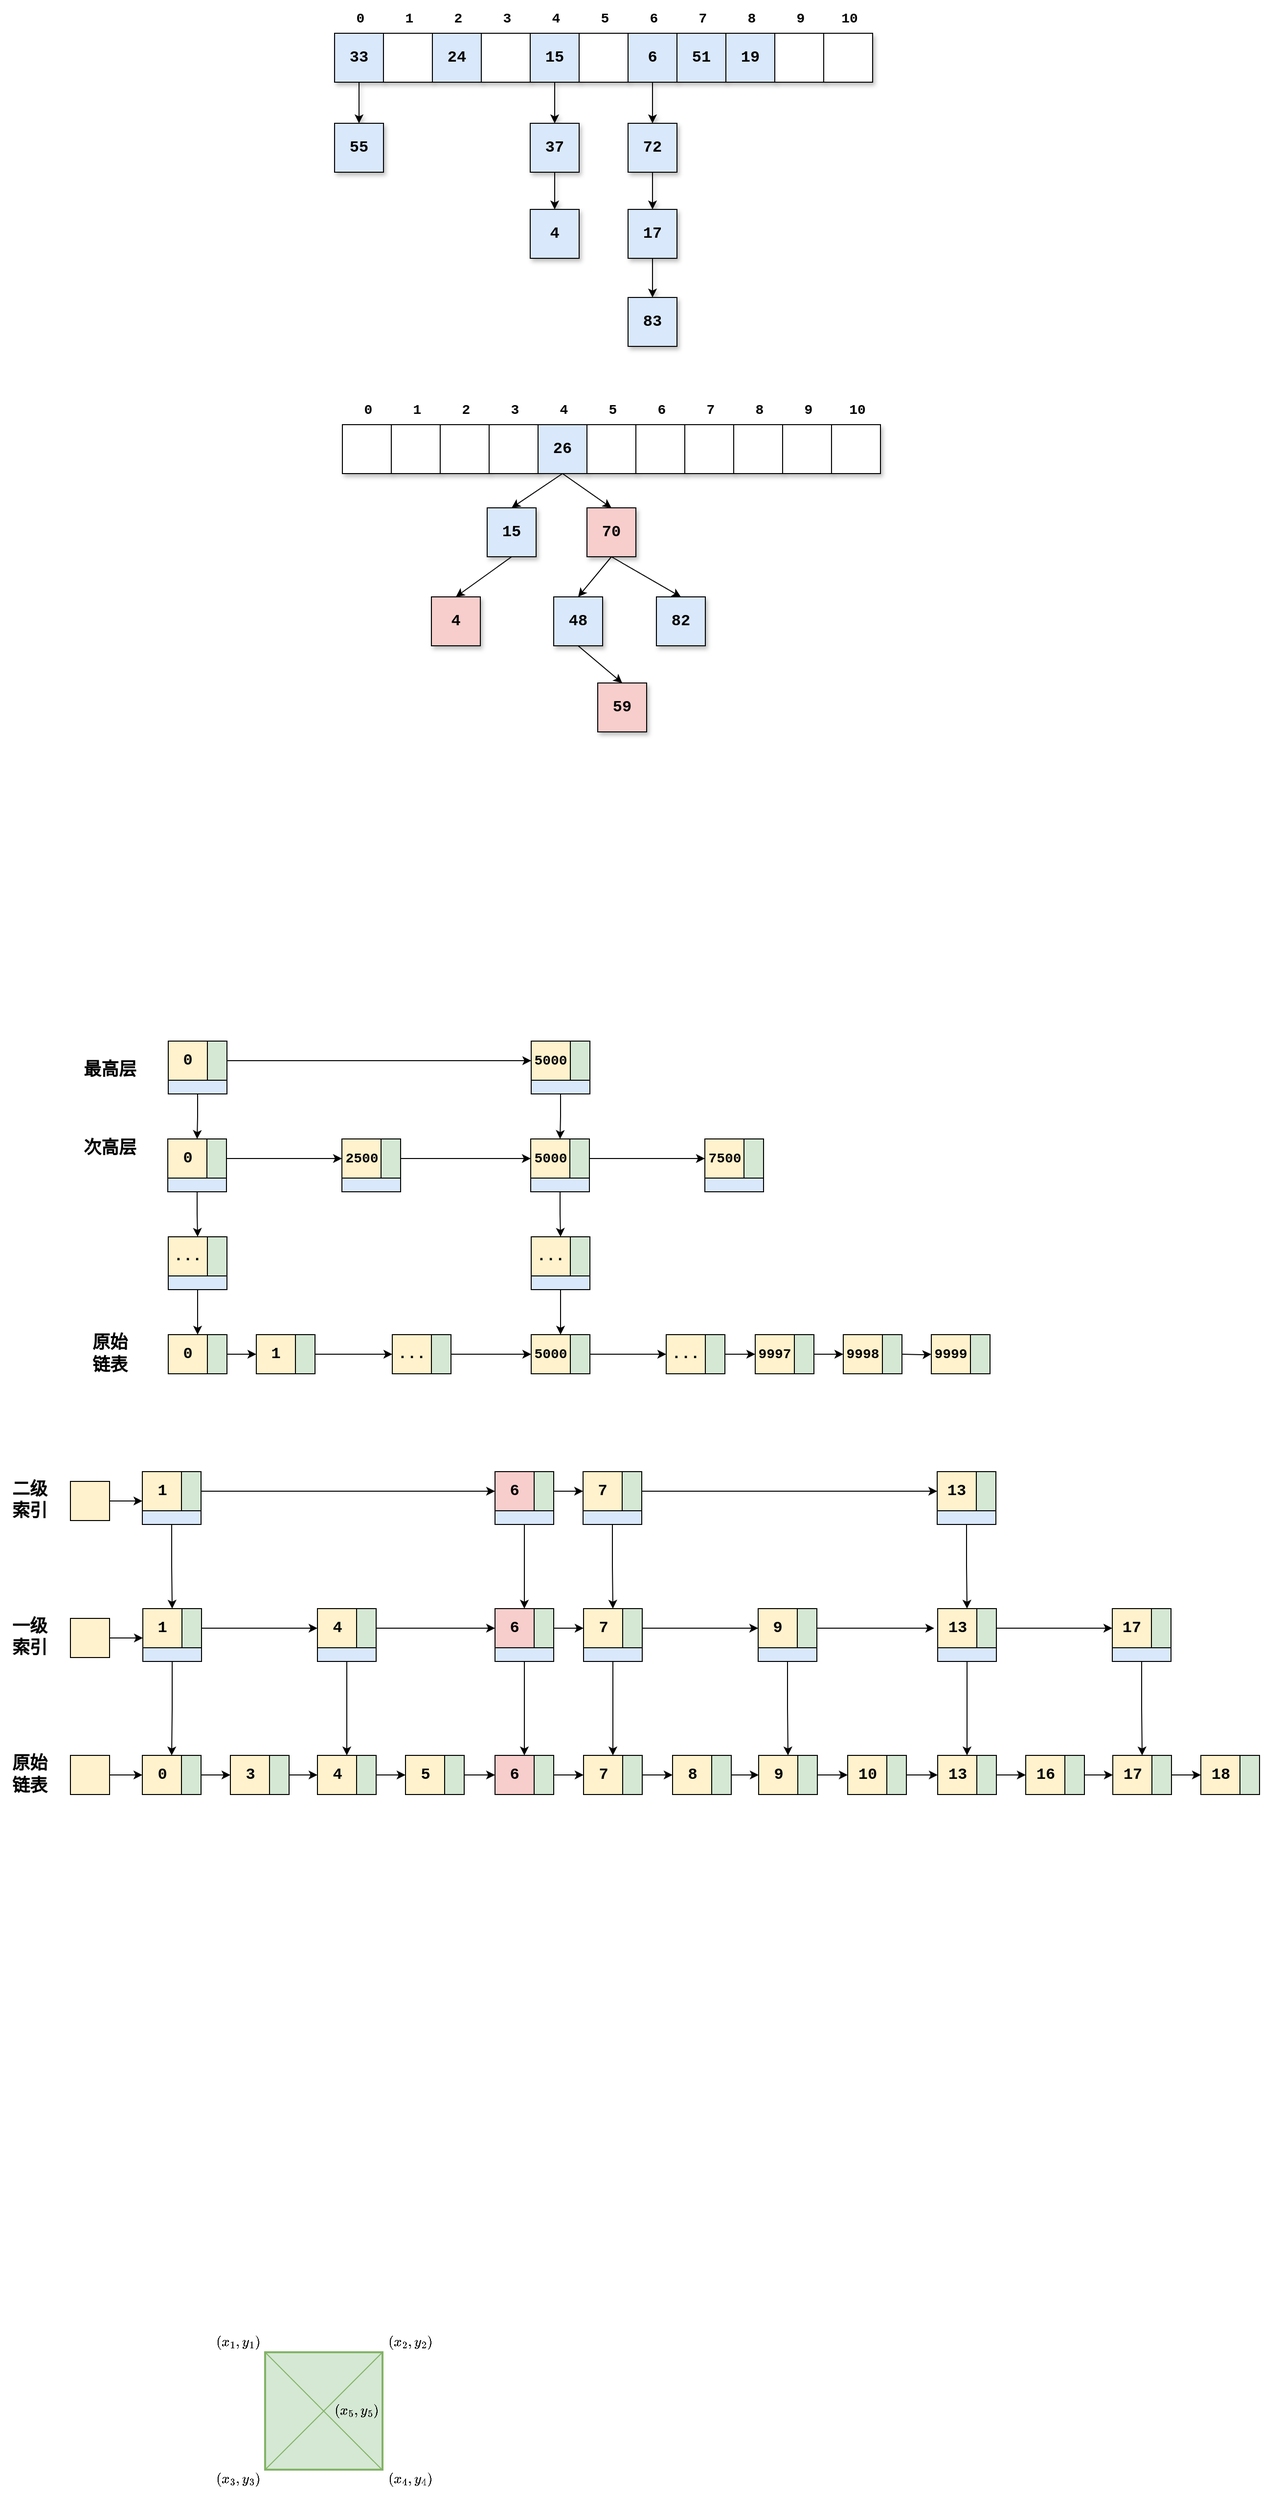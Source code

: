 <mxfile version="24.0.6" type="github">
  <diagram name="第 1 页" id="PIcPl-YuM69gcdUYitKa">
    <mxGraphModel dx="1074" dy="395" grid="0" gridSize="10" guides="1" tooltips="1" connect="1" arrows="1" fold="1" page="0" pageScale="1" pageWidth="827" pageHeight="1169" math="1" shadow="0">
      <root>
        <mxCell id="0" />
        <mxCell id="1" parent="0" />
        <mxCell id="yl53r5sbvG-WM-ywOR9t-28" style="edgeStyle=orthogonalEdgeStyle;rounded=0;orthogonalLoop=1;jettySize=auto;html=1;shadow=1;" parent="1" source="yl53r5sbvG-WM-ywOR9t-1" target="yl53r5sbvG-WM-ywOR9t-27" edge="1">
          <mxGeometry relative="1" as="geometry" />
        </mxCell>
        <mxCell id="yl53r5sbvG-WM-ywOR9t-1" value="&lt;b&gt;&lt;font style=&quot;font-size: 16px;&quot; face=&quot;Courier New&quot;&gt;33&lt;/font&gt;&lt;/b&gt;" style="rounded=0;whiteSpace=wrap;html=1;fillColor=#dae8fc;strokeColor=default;shadow=1;" parent="1" vertex="1">
          <mxGeometry x="50" y="200" width="50" height="50" as="geometry" />
        </mxCell>
        <mxCell id="yl53r5sbvG-WM-ywOR9t-2" value="" style="rounded=0;whiteSpace=wrap;html=1;shadow=1;strokeColor=default;" parent="1" vertex="1">
          <mxGeometry x="100" y="200" width="50" height="50" as="geometry" />
        </mxCell>
        <mxCell id="yl53r5sbvG-WM-ywOR9t-3" value="&lt;b&gt;&lt;font style=&quot;font-size: 16px;&quot; face=&quot;Courier New&quot;&gt;24&lt;/font&gt;&lt;/b&gt;" style="rounded=0;whiteSpace=wrap;html=1;fillColor=#dae8fc;strokeColor=default;shadow=1;" parent="1" vertex="1">
          <mxGeometry x="150" y="200" width="50" height="50" as="geometry" />
        </mxCell>
        <mxCell id="yl53r5sbvG-WM-ywOR9t-4" value="" style="rounded=0;whiteSpace=wrap;html=1;shadow=1;strokeColor=default;" parent="1" vertex="1">
          <mxGeometry x="200" y="200" width="50" height="50" as="geometry" />
        </mxCell>
        <mxCell id="yl53r5sbvG-WM-ywOR9t-30" style="edgeStyle=orthogonalEdgeStyle;rounded=0;orthogonalLoop=1;jettySize=auto;html=1;shadow=1;" parent="1" source="yl53r5sbvG-WM-ywOR9t-5" target="yl53r5sbvG-WM-ywOR9t-29" edge="1">
          <mxGeometry relative="1" as="geometry" />
        </mxCell>
        <mxCell id="yl53r5sbvG-WM-ywOR9t-5" value="&lt;b&gt;&lt;font style=&quot;font-size: 16px;&quot; face=&quot;Courier New&quot;&gt;15&lt;/font&gt;&lt;/b&gt;" style="rounded=0;whiteSpace=wrap;html=1;fillColor=#dae8fc;strokeColor=default;shadow=1;" parent="1" vertex="1">
          <mxGeometry x="250" y="200" width="50" height="50" as="geometry" />
        </mxCell>
        <mxCell id="yl53r5sbvG-WM-ywOR9t-13" value="&lt;b&gt;&lt;font style=&quot;font-size: 14px;&quot; face=&quot;Courier New&quot;&gt;0&lt;/font&gt;&lt;/b&gt;" style="text;html=1;align=center;verticalAlign=middle;resizable=0;points=[];autosize=1;strokeColor=none;fillColor=none;shadow=1;" parent="1" vertex="1">
          <mxGeometry x="61" y="170" width="30" height="30" as="geometry" />
        </mxCell>
        <mxCell id="yl53r5sbvG-WM-ywOR9t-14" value="&lt;b&gt;&lt;font style=&quot;font-size: 14px;&quot; face=&quot;Courier New&quot;&gt;1&lt;/font&gt;&lt;/b&gt;" style="text;html=1;align=center;verticalAlign=middle;resizable=0;points=[];autosize=1;strokeColor=none;fillColor=none;shadow=1;" parent="1" vertex="1">
          <mxGeometry x="111" y="170" width="30" height="30" as="geometry" />
        </mxCell>
        <mxCell id="yl53r5sbvG-WM-ywOR9t-15" value="&lt;b&gt;&lt;font style=&quot;font-size: 14px;&quot; face=&quot;Courier New&quot;&gt;2&lt;/font&gt;&lt;/b&gt;" style="text;html=1;align=center;verticalAlign=middle;resizable=0;points=[];autosize=1;strokeColor=none;fillColor=none;shadow=1;" parent="1" vertex="1">
          <mxGeometry x="161" y="170" width="30" height="30" as="geometry" />
        </mxCell>
        <mxCell id="yl53r5sbvG-WM-ywOR9t-16" value="&lt;b&gt;&lt;font style=&quot;font-size: 14px;&quot; face=&quot;Courier New&quot;&gt;3&lt;/font&gt;&lt;/b&gt;" style="text;html=1;align=center;verticalAlign=middle;resizable=0;points=[];autosize=1;strokeColor=none;fillColor=none;shadow=1;" parent="1" vertex="1">
          <mxGeometry x="211" y="170" width="30" height="30" as="geometry" />
        </mxCell>
        <mxCell id="yl53r5sbvG-WM-ywOR9t-17" value="&lt;b&gt;&lt;font style=&quot;font-size: 14px;&quot; face=&quot;Courier New&quot;&gt;4&lt;/font&gt;&lt;/b&gt;" style="text;html=1;align=center;verticalAlign=middle;resizable=0;points=[];autosize=1;strokeColor=none;fillColor=none;shadow=1;" parent="1" vertex="1">
          <mxGeometry x="261" y="170" width="30" height="30" as="geometry" />
        </mxCell>
        <mxCell id="yl53r5sbvG-WM-ywOR9t-18" value="&lt;b&gt;&lt;font style=&quot;font-size: 14px;&quot; face=&quot;Courier New&quot;&gt;5&lt;/font&gt;&lt;/b&gt;" style="text;html=1;align=center;verticalAlign=middle;resizable=0;points=[];autosize=1;strokeColor=none;fillColor=none;shadow=1;" parent="1" vertex="1">
          <mxGeometry x="311" y="170" width="30" height="30" as="geometry" />
        </mxCell>
        <mxCell id="yl53r5sbvG-WM-ywOR9t-19" value="&lt;b&gt;&lt;font style=&quot;font-size: 14px;&quot; face=&quot;Courier New&quot;&gt;6&lt;/font&gt;&lt;/b&gt;" style="text;html=1;align=center;verticalAlign=middle;resizable=0;points=[];autosize=1;strokeColor=none;fillColor=none;shadow=1;" parent="1" vertex="1">
          <mxGeometry x="361" y="170" width="30" height="30" as="geometry" />
        </mxCell>
        <mxCell id="yl53r5sbvG-WM-ywOR9t-20" value="&lt;b&gt;&lt;font style=&quot;font-size: 14px;&quot; face=&quot;Courier New&quot;&gt;7&lt;/font&gt;&lt;/b&gt;" style="text;html=1;align=center;verticalAlign=middle;resizable=0;points=[];autosize=1;strokeColor=none;fillColor=none;shadow=1;" parent="1" vertex="1">
          <mxGeometry x="411" y="170" width="30" height="30" as="geometry" />
        </mxCell>
        <mxCell id="yl53r5sbvG-WM-ywOR9t-21" value="&lt;font face=&quot;Courier New&quot;&gt;&lt;span style=&quot;font-size: 14px;&quot;&gt;&lt;b&gt;8&lt;/b&gt;&lt;/span&gt;&lt;/font&gt;" style="text;html=1;align=center;verticalAlign=middle;resizable=0;points=[];autosize=1;strokeColor=none;fillColor=none;shadow=1;" parent="1" vertex="1">
          <mxGeometry x="461" y="170" width="30" height="30" as="geometry" />
        </mxCell>
        <mxCell id="yl53r5sbvG-WM-ywOR9t-22" value="&lt;b&gt;&lt;font style=&quot;font-size: 14px;&quot; face=&quot;Courier New&quot;&gt;9&lt;/font&gt;&lt;/b&gt;" style="text;html=1;align=center;verticalAlign=middle;resizable=0;points=[];autosize=1;strokeColor=none;fillColor=none;shadow=1;" parent="1" vertex="1">
          <mxGeometry x="511" y="170" width="30" height="30" as="geometry" />
        </mxCell>
        <mxCell id="yl53r5sbvG-WM-ywOR9t-23" value="&lt;b&gt;&lt;font style=&quot;font-size: 14px;&quot; face=&quot;Courier New&quot;&gt;10&lt;/font&gt;&lt;/b&gt;" style="text;html=1;align=center;verticalAlign=middle;resizable=0;points=[];autosize=1;strokeColor=none;fillColor=none;shadow=1;" parent="1" vertex="1">
          <mxGeometry x="556" y="170" width="40" height="30" as="geometry" />
        </mxCell>
        <mxCell id="yl53r5sbvG-WM-ywOR9t-26" value="" style="rounded=0;whiteSpace=wrap;html=1;shadow=1;" parent="1" vertex="1">
          <mxGeometry x="300" y="200" width="50" height="50" as="geometry" />
        </mxCell>
        <mxCell id="yl53r5sbvG-WM-ywOR9t-35" value="" style="edgeStyle=orthogonalEdgeStyle;rounded=0;orthogonalLoop=1;jettySize=auto;html=1;shadow=1;" parent="1" source="yl53r5sbvG-WM-ywOR9t-7" target="yl53r5sbvG-WM-ywOR9t-34" edge="1">
          <mxGeometry relative="1" as="geometry" />
        </mxCell>
        <mxCell id="yl53r5sbvG-WM-ywOR9t-7" value="&lt;b&gt;&lt;font style=&quot;font-size: 16px;&quot; face=&quot;Courier New&quot;&gt;6&lt;/font&gt;&lt;/b&gt;" style="rounded=0;whiteSpace=wrap;html=1;fillColor=#dae8fc;strokeColor=default;shadow=1;" parent="1" vertex="1">
          <mxGeometry x="350" y="200" width="50" height="50" as="geometry" />
        </mxCell>
        <mxCell id="yl53r5sbvG-WM-ywOR9t-9" value="&lt;b&gt;&lt;font style=&quot;font-size: 16px;&quot; face=&quot;Courier New&quot;&gt;51&lt;/font&gt;&lt;/b&gt;" style="rounded=0;whiteSpace=wrap;html=1;fillColor=#dae8fc;strokeColor=default;shadow=1;" parent="1" vertex="1">
          <mxGeometry x="400" y="200" width="50" height="50" as="geometry" />
        </mxCell>
        <mxCell id="yl53r5sbvG-WM-ywOR9t-10" value="&lt;b&gt;&lt;font style=&quot;font-size: 16px;&quot; face=&quot;Courier New&quot;&gt;19&lt;/font&gt;&lt;/b&gt;" style="rounded=0;whiteSpace=wrap;html=1;fillColor=#dae8fc;strokeColor=default;shadow=1;" parent="1" vertex="1">
          <mxGeometry x="450" y="200" width="50" height="50" as="geometry" />
        </mxCell>
        <mxCell id="yl53r5sbvG-WM-ywOR9t-11" value="" style="rounded=0;whiteSpace=wrap;html=1;shadow=1;strokeColor=default;" parent="1" vertex="1">
          <mxGeometry x="500" y="200" width="50" height="50" as="geometry" />
        </mxCell>
        <mxCell id="yl53r5sbvG-WM-ywOR9t-8" value="" style="rounded=0;whiteSpace=wrap;html=1;shadow=1;strokeColor=default;" parent="1" vertex="1">
          <mxGeometry x="550" y="200" width="50" height="50" as="geometry" />
        </mxCell>
        <mxCell id="yl53r5sbvG-WM-ywOR9t-27" value="&lt;b&gt;&lt;font style=&quot;font-size: 16px;&quot; face=&quot;Courier New&quot;&gt;55&lt;/font&gt;&lt;/b&gt;" style="rounded=0;whiteSpace=wrap;html=1;fillColor=#dae8fc;strokeColor=default;shadow=1;" parent="1" vertex="1">
          <mxGeometry x="50" y="292" width="50" height="50" as="geometry" />
        </mxCell>
        <mxCell id="yl53r5sbvG-WM-ywOR9t-33" value="" style="edgeStyle=orthogonalEdgeStyle;rounded=0;orthogonalLoop=1;jettySize=auto;html=1;shadow=1;" parent="1" source="yl53r5sbvG-WM-ywOR9t-29" target="yl53r5sbvG-WM-ywOR9t-32" edge="1">
          <mxGeometry relative="1" as="geometry" />
        </mxCell>
        <mxCell id="yl53r5sbvG-WM-ywOR9t-29" value="&lt;b&gt;&lt;font style=&quot;font-size: 16px;&quot; face=&quot;Courier New&quot;&gt;37&lt;/font&gt;&lt;/b&gt;" style="rounded=0;whiteSpace=wrap;html=1;fillColor=#dae8fc;strokeColor=default;shadow=1;" parent="1" vertex="1">
          <mxGeometry x="250" y="292" width="50" height="50" as="geometry" />
        </mxCell>
        <mxCell id="yl53r5sbvG-WM-ywOR9t-32" value="&lt;b&gt;&lt;font style=&quot;font-size: 16px;&quot; face=&quot;Courier New&quot;&gt;4&lt;/font&gt;&lt;/b&gt;" style="rounded=0;whiteSpace=wrap;html=1;fillColor=#dae8fc;strokeColor=default;shadow=1;" parent="1" vertex="1">
          <mxGeometry x="250" y="380" width="50" height="50" as="geometry" />
        </mxCell>
        <mxCell id="yl53r5sbvG-WM-ywOR9t-37" value="" style="edgeStyle=orthogonalEdgeStyle;rounded=0;orthogonalLoop=1;jettySize=auto;html=1;shadow=1;" parent="1" source="yl53r5sbvG-WM-ywOR9t-34" target="yl53r5sbvG-WM-ywOR9t-36" edge="1">
          <mxGeometry relative="1" as="geometry" />
        </mxCell>
        <mxCell id="yl53r5sbvG-WM-ywOR9t-34" value="&lt;b&gt;&lt;font style=&quot;font-size: 16px;&quot; face=&quot;Courier New&quot;&gt;72&lt;/font&gt;&lt;/b&gt;" style="rounded=0;whiteSpace=wrap;html=1;fillColor=#dae8fc;strokeColor=default;shadow=1;" parent="1" vertex="1">
          <mxGeometry x="350" y="292" width="50" height="50" as="geometry" />
        </mxCell>
        <mxCell id="yl53r5sbvG-WM-ywOR9t-39" value="" style="edgeStyle=orthogonalEdgeStyle;rounded=0;orthogonalLoop=1;jettySize=auto;html=1;shadow=1;" parent="1" source="yl53r5sbvG-WM-ywOR9t-36" target="yl53r5sbvG-WM-ywOR9t-38" edge="1">
          <mxGeometry relative="1" as="geometry" />
        </mxCell>
        <mxCell id="yl53r5sbvG-WM-ywOR9t-36" value="&lt;b&gt;&lt;font style=&quot;font-size: 16px;&quot; face=&quot;Courier New&quot;&gt;17&lt;/font&gt;&lt;/b&gt;" style="rounded=0;whiteSpace=wrap;html=1;fillColor=#dae8fc;strokeColor=default;shadow=1;" parent="1" vertex="1">
          <mxGeometry x="350" y="380" width="50" height="50" as="geometry" />
        </mxCell>
        <mxCell id="yl53r5sbvG-WM-ywOR9t-38" value="&lt;b&gt;&lt;font style=&quot;font-size: 16px;&quot; face=&quot;Courier New&quot;&gt;83&lt;/font&gt;&lt;/b&gt;" style="rounded=0;whiteSpace=wrap;html=1;fillColor=#dae8fc;strokeColor=default;shadow=1;" parent="1" vertex="1">
          <mxGeometry x="350" y="470" width="50" height="50" as="geometry" />
        </mxCell>
        <mxCell id="yl53r5sbvG-WM-ywOR9t-41" value="" style="rounded=0;whiteSpace=wrap;html=1;shadow=1;" parent="1" vertex="1">
          <mxGeometry x="58" y="600" width="50" height="50" as="geometry" />
        </mxCell>
        <mxCell id="yl53r5sbvG-WM-ywOR9t-42" value="" style="rounded=0;whiteSpace=wrap;html=1;shadow=1;strokeColor=default;" parent="1" vertex="1">
          <mxGeometry x="108" y="600" width="50" height="50" as="geometry" />
        </mxCell>
        <mxCell id="yl53r5sbvG-WM-ywOR9t-43" value="" style="rounded=0;whiteSpace=wrap;html=1;shadow=1;" parent="1" vertex="1">
          <mxGeometry x="158" y="600" width="50" height="50" as="geometry" />
        </mxCell>
        <mxCell id="yl53r5sbvG-WM-ywOR9t-44" value="" style="rounded=0;whiteSpace=wrap;html=1;shadow=1;strokeColor=default;" parent="1" vertex="1">
          <mxGeometry x="208" y="600" width="50" height="50" as="geometry" />
        </mxCell>
        <mxCell id="yl53r5sbvG-WM-ywOR9t-75" value="" style="rounded=0;orthogonalLoop=1;jettySize=auto;html=1;exitX=0.5;exitY=1;exitDx=0;exitDy=0;entryX=0.5;entryY=0;entryDx=0;entryDy=0;" parent="1" source="yl53r5sbvG-WM-ywOR9t-46" target="yl53r5sbvG-WM-ywOR9t-74" edge="1">
          <mxGeometry relative="1" as="geometry" />
        </mxCell>
        <mxCell id="yl53r5sbvG-WM-ywOR9t-89" style="rounded=0;orthogonalLoop=1;jettySize=auto;html=1;entryX=0.5;entryY=0;entryDx=0;entryDy=0;exitX=0.5;exitY=1;exitDx=0;exitDy=0;" parent="1" source="yl53r5sbvG-WM-ywOR9t-46" target="yl53r5sbvG-WM-ywOR9t-80" edge="1">
          <mxGeometry relative="1" as="geometry" />
        </mxCell>
        <mxCell id="yl53r5sbvG-WM-ywOR9t-46" value="&lt;b&gt;&lt;font style=&quot;font-size: 16px;&quot; face=&quot;Courier New&quot;&gt;26&lt;/font&gt;&lt;/b&gt;" style="rounded=0;whiteSpace=wrap;html=1;fillColor=#dae8fc;strokeColor=default;shadow=1;" parent="1" vertex="1">
          <mxGeometry x="258" y="600" width="50" height="50" as="geometry" />
        </mxCell>
        <mxCell id="yl53r5sbvG-WM-ywOR9t-47" value="&lt;b&gt;&lt;font style=&quot;font-size: 14px;&quot; face=&quot;Courier New&quot;&gt;0&lt;/font&gt;&lt;/b&gt;" style="text;html=1;align=center;verticalAlign=middle;resizable=0;points=[];autosize=1;strokeColor=none;fillColor=none;shadow=1;" parent="1" vertex="1">
          <mxGeometry x="69" y="570" width="30" height="30" as="geometry" />
        </mxCell>
        <mxCell id="yl53r5sbvG-WM-ywOR9t-48" value="&lt;b&gt;&lt;font style=&quot;font-size: 14px;&quot; face=&quot;Courier New&quot;&gt;1&lt;/font&gt;&lt;/b&gt;" style="text;html=1;align=center;verticalAlign=middle;resizable=0;points=[];autosize=1;strokeColor=none;fillColor=none;shadow=1;" parent="1" vertex="1">
          <mxGeometry x="119" y="570" width="30" height="30" as="geometry" />
        </mxCell>
        <mxCell id="yl53r5sbvG-WM-ywOR9t-49" value="&lt;b&gt;&lt;font style=&quot;font-size: 14px;&quot; face=&quot;Courier New&quot;&gt;2&lt;/font&gt;&lt;/b&gt;" style="text;html=1;align=center;verticalAlign=middle;resizable=0;points=[];autosize=1;strokeColor=none;fillColor=none;shadow=1;" parent="1" vertex="1">
          <mxGeometry x="169" y="570" width="30" height="30" as="geometry" />
        </mxCell>
        <mxCell id="yl53r5sbvG-WM-ywOR9t-50" value="&lt;b&gt;&lt;font style=&quot;font-size: 14px;&quot; face=&quot;Courier New&quot;&gt;3&lt;/font&gt;&lt;/b&gt;" style="text;html=1;align=center;verticalAlign=middle;resizable=0;points=[];autosize=1;strokeColor=none;fillColor=none;shadow=1;" parent="1" vertex="1">
          <mxGeometry x="219" y="570" width="30" height="30" as="geometry" />
        </mxCell>
        <mxCell id="yl53r5sbvG-WM-ywOR9t-51" value="&lt;b&gt;&lt;font style=&quot;font-size: 14px;&quot; face=&quot;Courier New&quot;&gt;4&lt;/font&gt;&lt;/b&gt;" style="text;html=1;align=center;verticalAlign=middle;resizable=0;points=[];autosize=1;strokeColor=none;fillColor=none;shadow=1;" parent="1" vertex="1">
          <mxGeometry x="269" y="570" width="30" height="30" as="geometry" />
        </mxCell>
        <mxCell id="yl53r5sbvG-WM-ywOR9t-52" value="&lt;b&gt;&lt;font style=&quot;font-size: 14px;&quot; face=&quot;Courier New&quot;&gt;5&lt;/font&gt;&lt;/b&gt;" style="text;html=1;align=center;verticalAlign=middle;resizable=0;points=[];autosize=1;strokeColor=none;fillColor=none;shadow=1;" parent="1" vertex="1">
          <mxGeometry x="319" y="570" width="30" height="30" as="geometry" />
        </mxCell>
        <mxCell id="yl53r5sbvG-WM-ywOR9t-53" value="&lt;b&gt;&lt;font style=&quot;font-size: 14px;&quot; face=&quot;Courier New&quot;&gt;6&lt;/font&gt;&lt;/b&gt;" style="text;html=1;align=center;verticalAlign=middle;resizable=0;points=[];autosize=1;strokeColor=none;fillColor=none;shadow=1;" parent="1" vertex="1">
          <mxGeometry x="369" y="570" width="30" height="30" as="geometry" />
        </mxCell>
        <mxCell id="yl53r5sbvG-WM-ywOR9t-54" value="&lt;b&gt;&lt;font style=&quot;font-size: 14px;&quot; face=&quot;Courier New&quot;&gt;7&lt;/font&gt;&lt;/b&gt;" style="text;html=1;align=center;verticalAlign=middle;resizable=0;points=[];autosize=1;strokeColor=none;fillColor=none;shadow=1;" parent="1" vertex="1">
          <mxGeometry x="419" y="570" width="30" height="30" as="geometry" />
        </mxCell>
        <mxCell id="yl53r5sbvG-WM-ywOR9t-55" value="&lt;font face=&quot;Courier New&quot;&gt;&lt;span style=&quot;font-size: 14px;&quot;&gt;&lt;b&gt;8&lt;/b&gt;&lt;/span&gt;&lt;/font&gt;" style="text;html=1;align=center;verticalAlign=middle;resizable=0;points=[];autosize=1;strokeColor=none;fillColor=none;shadow=1;" parent="1" vertex="1">
          <mxGeometry x="469" y="570" width="30" height="30" as="geometry" />
        </mxCell>
        <mxCell id="yl53r5sbvG-WM-ywOR9t-56" value="&lt;b&gt;&lt;font style=&quot;font-size: 14px;&quot; face=&quot;Courier New&quot;&gt;9&lt;/font&gt;&lt;/b&gt;" style="text;html=1;align=center;verticalAlign=middle;resizable=0;points=[];autosize=1;strokeColor=none;fillColor=none;shadow=1;" parent="1" vertex="1">
          <mxGeometry x="519" y="570" width="30" height="30" as="geometry" />
        </mxCell>
        <mxCell id="yl53r5sbvG-WM-ywOR9t-57" value="&lt;b&gt;&lt;font style=&quot;font-size: 14px;&quot; face=&quot;Courier New&quot;&gt;10&lt;/font&gt;&lt;/b&gt;" style="text;html=1;align=center;verticalAlign=middle;resizable=0;points=[];autosize=1;strokeColor=none;fillColor=none;shadow=1;" parent="1" vertex="1">
          <mxGeometry x="564" y="570" width="40" height="30" as="geometry" />
        </mxCell>
        <mxCell id="yl53r5sbvG-WM-ywOR9t-58" value="" style="rounded=0;whiteSpace=wrap;html=1;shadow=1;" parent="1" vertex="1">
          <mxGeometry x="308" y="600" width="50" height="50" as="geometry" />
        </mxCell>
        <mxCell id="yl53r5sbvG-WM-ywOR9t-60" value="" style="rounded=0;whiteSpace=wrap;html=1;shadow=1;" parent="1" vertex="1">
          <mxGeometry x="358" y="600" width="50" height="50" as="geometry" />
        </mxCell>
        <mxCell id="yl53r5sbvG-WM-ywOR9t-61" value="" style="rounded=0;whiteSpace=wrap;html=1;shadow=1;" parent="1" vertex="1">
          <mxGeometry x="408" y="600" width="50" height="50" as="geometry" />
        </mxCell>
        <mxCell id="yl53r5sbvG-WM-ywOR9t-62" value="" style="rounded=0;whiteSpace=wrap;html=1;shadow=1;" parent="1" vertex="1">
          <mxGeometry x="458" y="600" width="50" height="50" as="geometry" />
        </mxCell>
        <mxCell id="yl53r5sbvG-WM-ywOR9t-63" value="" style="rounded=0;whiteSpace=wrap;html=1;shadow=1;strokeColor=default;" parent="1" vertex="1">
          <mxGeometry x="508" y="600" width="50" height="50" as="geometry" />
        </mxCell>
        <mxCell id="yl53r5sbvG-WM-ywOR9t-64" value="" style="rounded=0;whiteSpace=wrap;html=1;shadow=1;strokeColor=default;" parent="1" vertex="1">
          <mxGeometry x="558" y="600" width="50" height="50" as="geometry" />
        </mxCell>
        <mxCell id="yl53r5sbvG-WM-ywOR9t-90" style="rounded=0;orthogonalLoop=1;jettySize=auto;html=1;exitX=0.5;exitY=1;exitDx=0;exitDy=0;entryX=0.5;entryY=0;entryDx=0;entryDy=0;" parent="1" source="yl53r5sbvG-WM-ywOR9t-74" target="yl53r5sbvG-WM-ywOR9t-78" edge="1">
          <mxGeometry relative="1" as="geometry" />
        </mxCell>
        <mxCell id="yl53r5sbvG-WM-ywOR9t-74" value="&lt;b&gt;&lt;font style=&quot;font-size: 16px;&quot; face=&quot;Courier New&quot;&gt;15&lt;/font&gt;&lt;/b&gt;" style="rounded=0;whiteSpace=wrap;html=1;fillColor=#dae8fc;strokeColor=default;shadow=1;" parent="1" vertex="1">
          <mxGeometry x="206" y="685" width="50" height="50" as="geometry" />
        </mxCell>
        <mxCell id="yl53r5sbvG-WM-ywOR9t-93" style="rounded=0;orthogonalLoop=1;jettySize=auto;html=1;exitX=0.5;exitY=1;exitDx=0;exitDy=0;entryX=0.5;entryY=0;entryDx=0;entryDy=0;" parent="1" source="yl53r5sbvG-WM-ywOR9t-76" target="yl53r5sbvG-WM-ywOR9t-84" edge="1">
          <mxGeometry relative="1" as="geometry" />
        </mxCell>
        <mxCell id="yl53r5sbvG-WM-ywOR9t-76" value="&lt;b&gt;&lt;font style=&quot;font-size: 16px;&quot; face=&quot;Courier New&quot;&gt;48&lt;/font&gt;&lt;/b&gt;" style="rounded=0;whiteSpace=wrap;html=1;fillColor=#dae8fc;strokeColor=default;shadow=1;" parent="1" vertex="1">
          <mxGeometry x="274" y="776" width="50" height="50" as="geometry" />
        </mxCell>
        <mxCell id="yl53r5sbvG-WM-ywOR9t-78" value="&lt;b&gt;&lt;font style=&quot;font-size: 16px;&quot; face=&quot;Courier New&quot;&gt;4&lt;/font&gt;&lt;/b&gt;" style="rounded=0;whiteSpace=wrap;html=1;fillColor=#f8cecc;strokeColor=default;shadow=1;" parent="1" vertex="1">
          <mxGeometry x="149" y="776" width="50" height="50" as="geometry" />
        </mxCell>
        <mxCell id="yl53r5sbvG-WM-ywOR9t-91" style="rounded=0;orthogonalLoop=1;jettySize=auto;html=1;exitX=0.5;exitY=1;exitDx=0;exitDy=0;entryX=0.5;entryY=0;entryDx=0;entryDy=0;" parent="1" source="yl53r5sbvG-WM-ywOR9t-80" target="yl53r5sbvG-WM-ywOR9t-76" edge="1">
          <mxGeometry relative="1" as="geometry" />
        </mxCell>
        <mxCell id="yl53r5sbvG-WM-ywOR9t-92" style="rounded=0;orthogonalLoop=1;jettySize=auto;html=1;exitX=0.5;exitY=1;exitDx=0;exitDy=0;entryX=0.5;entryY=0;entryDx=0;entryDy=0;" parent="1" source="yl53r5sbvG-WM-ywOR9t-80" target="yl53r5sbvG-WM-ywOR9t-82" edge="1">
          <mxGeometry relative="1" as="geometry" />
        </mxCell>
        <mxCell id="yl53r5sbvG-WM-ywOR9t-80" value="&lt;b&gt;&lt;font style=&quot;font-size: 16px;&quot; face=&quot;Courier New&quot;&gt;70&lt;/font&gt;&lt;/b&gt;" style="rounded=0;whiteSpace=wrap;html=1;fillColor=#f8cecc;strokeColor=default;shadow=1;" parent="1" vertex="1">
          <mxGeometry x="308" y="685" width="50" height="50" as="geometry" />
        </mxCell>
        <mxCell id="yl53r5sbvG-WM-ywOR9t-82" value="&lt;b&gt;&lt;font style=&quot;font-size: 16px;&quot; face=&quot;Courier New&quot;&gt;82&lt;/font&gt;&lt;/b&gt;" style="rounded=0;whiteSpace=wrap;html=1;fillColor=#dae8fc;strokeColor=default;shadow=1;" parent="1" vertex="1">
          <mxGeometry x="379" y="776" width="50" height="50" as="geometry" />
        </mxCell>
        <mxCell id="yl53r5sbvG-WM-ywOR9t-84" value="&lt;b&gt;&lt;font style=&quot;font-size: 16px;&quot; face=&quot;Courier New&quot;&gt;59&lt;/font&gt;&lt;/b&gt;" style="rounded=0;whiteSpace=wrap;html=1;fillColor=#f8cecc;strokeColor=default;shadow=1;" parent="1" vertex="1">
          <mxGeometry x="319" y="864" width="50" height="50" as="geometry" />
        </mxCell>
        <mxCell id="ZRg41fgghS5HYx4f0ylm-1" value="&lt;b&gt;&lt;font style=&quot;font-size: 16px;&quot; face=&quot;Courier New&quot;&gt;0&lt;/font&gt;&lt;/b&gt;" style="rounded=0;whiteSpace=wrap;html=1;fillColor=#fff2cc;strokeColor=default;" parent="1" vertex="1">
          <mxGeometry x="-120" y="1530" width="40" height="40" as="geometry" />
        </mxCell>
        <mxCell id="ZRg41fgghS5HYx4f0ylm-6" style="edgeStyle=orthogonalEdgeStyle;rounded=0;orthogonalLoop=1;jettySize=auto;html=1;" parent="1" source="ZRg41fgghS5HYx4f0ylm-2" target="ZRg41fgghS5HYx4f0ylm-4" edge="1">
          <mxGeometry relative="1" as="geometry" />
        </mxCell>
        <mxCell id="ZRg41fgghS5HYx4f0ylm-2" value="" style="rounded=0;whiteSpace=wrap;html=1;fillColor=#d5e8d4;strokeColor=default;" parent="1" vertex="1">
          <mxGeometry x="-80" y="1530" width="20" height="40" as="geometry" />
        </mxCell>
        <mxCell id="ZRg41fgghS5HYx4f0ylm-3" value="&lt;b style=&quot;font-size: 18px;&quot;&gt;&lt;font style=&quot;font-size: 18px;&quot; face=&quot;Courier New&quot;&gt;原始&lt;br&gt;链表&lt;/font&gt;&lt;/b&gt;" style="text;html=1;align=center;verticalAlign=middle;resizable=0;points=[];autosize=1;strokeColor=none;fillColor=none;" parent="1" vertex="1">
          <mxGeometry x="-210" y="1520" width="60" height="60" as="geometry" />
        </mxCell>
        <mxCell id="ZRg41fgghS5HYx4f0ylm-4" value="&lt;b&gt;&lt;font style=&quot;font-size: 16px;&quot; face=&quot;Courier New&quot;&gt;1&lt;/font&gt;&lt;/b&gt;" style="rounded=0;whiteSpace=wrap;html=1;fillColor=#fff2cc;strokeColor=default;" parent="1" vertex="1">
          <mxGeometry x="-30" y="1530" width="40" height="40" as="geometry" />
        </mxCell>
        <mxCell id="ZRg41fgghS5HYx4f0ylm-15" style="edgeStyle=orthogonalEdgeStyle;rounded=0;orthogonalLoop=1;jettySize=auto;html=1;exitX=1;exitY=0.5;exitDx=0;exitDy=0;" parent="1" source="ZRg41fgghS5HYx4f0ylm-5" target="ZRg41fgghS5HYx4f0ylm-13" edge="1">
          <mxGeometry relative="1" as="geometry">
            <mxPoint x="50" y="1550" as="targetPoint" />
          </mxGeometry>
        </mxCell>
        <mxCell id="ZRg41fgghS5HYx4f0ylm-5" value="" style="rounded=0;whiteSpace=wrap;html=1;fillColor=#d5e8d4;strokeColor=default;" parent="1" vertex="1">
          <mxGeometry x="10" y="1530" width="20" height="40" as="geometry" />
        </mxCell>
        <mxCell id="ZRg41fgghS5HYx4f0ylm-7" value="&lt;b&gt;&lt;font style=&quot;font-size: 14px;&quot; face=&quot;Courier New&quot;&gt;5000&lt;/font&gt;&lt;/b&gt;" style="rounded=0;whiteSpace=wrap;html=1;fillColor=#fff2cc;strokeColor=default;" parent="1" vertex="1">
          <mxGeometry x="251" y="1530" width="40" height="40" as="geometry" />
        </mxCell>
        <mxCell id="ZRg41fgghS5HYx4f0ylm-8" style="edgeStyle=orthogonalEdgeStyle;rounded=0;orthogonalLoop=1;jettySize=auto;html=1;" parent="1" source="ZRg41fgghS5HYx4f0ylm-9" target="ZRg41fgghS5HYx4f0ylm-10" edge="1">
          <mxGeometry relative="1" as="geometry" />
        </mxCell>
        <mxCell id="ZRg41fgghS5HYx4f0ylm-9" value="" style="rounded=0;whiteSpace=wrap;html=1;fillColor=#d5e8d4;strokeColor=default;" parent="1" vertex="1">
          <mxGeometry x="291" y="1530" width="20" height="40" as="geometry" />
        </mxCell>
        <mxCell id="ZRg41fgghS5HYx4f0ylm-10" value="&lt;b&gt;&lt;font style=&quot;font-size: 16px;&quot; face=&quot;Courier New&quot;&gt;...&lt;/font&gt;&lt;/b&gt;" style="rounded=0;whiteSpace=wrap;html=1;fillColor=#fff2cc;strokeColor=default;" parent="1" vertex="1">
          <mxGeometry x="389" y="1530" width="40" height="40" as="geometry" />
        </mxCell>
        <mxCell id="ZRg41fgghS5HYx4f0ylm-22" style="edgeStyle=orthogonalEdgeStyle;rounded=0;orthogonalLoop=1;jettySize=auto;html=1;" parent="1" source="ZRg41fgghS5HYx4f0ylm-11" target="ZRg41fgghS5HYx4f0ylm-17" edge="1">
          <mxGeometry relative="1" as="geometry" />
        </mxCell>
        <mxCell id="ZRg41fgghS5HYx4f0ylm-11" value="" style="rounded=0;whiteSpace=wrap;html=1;fillColor=#d5e8d4;strokeColor=default;" parent="1" vertex="1">
          <mxGeometry x="429" y="1530" width="20" height="40" as="geometry" />
        </mxCell>
        <mxCell id="ZRg41fgghS5HYx4f0ylm-13" value="&lt;b&gt;&lt;font style=&quot;font-size: 16px;&quot; face=&quot;Courier New&quot;&gt;...&lt;/font&gt;&lt;/b&gt;" style="rounded=0;whiteSpace=wrap;html=1;fillColor=#fff2cc;strokeColor=default;" parent="1" vertex="1">
          <mxGeometry x="109" y="1530" width="40" height="40" as="geometry" />
        </mxCell>
        <mxCell id="ZRg41fgghS5HYx4f0ylm-16" style="edgeStyle=orthogonalEdgeStyle;rounded=0;orthogonalLoop=1;jettySize=auto;html=1;" parent="1" source="ZRg41fgghS5HYx4f0ylm-14" target="ZRg41fgghS5HYx4f0ylm-7" edge="1">
          <mxGeometry relative="1" as="geometry">
            <mxPoint x="190" y="1550" as="targetPoint" />
          </mxGeometry>
        </mxCell>
        <mxCell id="ZRg41fgghS5HYx4f0ylm-14" value="" style="rounded=0;whiteSpace=wrap;html=1;fillColor=#d5e8d4;strokeColor=default;" parent="1" vertex="1">
          <mxGeometry x="149" y="1530" width="20" height="40" as="geometry" />
        </mxCell>
        <mxCell id="ZRg41fgghS5HYx4f0ylm-17" value="&lt;b&gt;&lt;font style=&quot;font-size: 14px;&quot; face=&quot;Courier New&quot;&gt;9997&lt;/font&gt;&lt;/b&gt;" style="rounded=0;whiteSpace=wrap;html=1;fillColor=#fff2cc;strokeColor=default;" parent="1" vertex="1">
          <mxGeometry x="480" y="1530" width="40" height="40" as="geometry" />
        </mxCell>
        <mxCell id="ZRg41fgghS5HYx4f0ylm-18" style="edgeStyle=orthogonalEdgeStyle;rounded=0;orthogonalLoop=1;jettySize=auto;html=1;" parent="1" source="ZRg41fgghS5HYx4f0ylm-19" target="ZRg41fgghS5HYx4f0ylm-20" edge="1">
          <mxGeometry relative="1" as="geometry" />
        </mxCell>
        <mxCell id="ZRg41fgghS5HYx4f0ylm-19" value="" style="rounded=0;whiteSpace=wrap;html=1;fillColor=#d5e8d4;strokeColor=default;" parent="1" vertex="1">
          <mxGeometry x="520" y="1530" width="20" height="40" as="geometry" />
        </mxCell>
        <mxCell id="ZRg41fgghS5HYx4f0ylm-20" value="&lt;font size=&quot;1&quot; face=&quot;Courier New&quot;&gt;&lt;b style=&quot;font-size: 14px;&quot;&gt;9998&lt;/b&gt;&lt;/font&gt;" style="rounded=0;whiteSpace=wrap;html=1;fillColor=#fff2cc;strokeColor=default;" parent="1" vertex="1">
          <mxGeometry x="570" y="1530" width="40" height="40" as="geometry" />
        </mxCell>
        <mxCell id="ZRg41fgghS5HYx4f0ylm-21" value="" style="rounded=0;whiteSpace=wrap;html=1;fillColor=#d5e8d4;strokeColor=default;" parent="1" vertex="1">
          <mxGeometry x="610" y="1530" width="20" height="40" as="geometry" />
        </mxCell>
        <mxCell id="ZRg41fgghS5HYx4f0ylm-23" style="edgeStyle=orthogonalEdgeStyle;rounded=0;orthogonalLoop=1;jettySize=auto;html=1;" parent="1" target="ZRg41fgghS5HYx4f0ylm-24" edge="1">
          <mxGeometry relative="1" as="geometry">
            <mxPoint x="630" y="1550" as="sourcePoint" />
          </mxGeometry>
        </mxCell>
        <mxCell id="ZRg41fgghS5HYx4f0ylm-24" value="&lt;b&gt;&lt;font style=&quot;font-size: 14px;&quot; face=&quot;Courier New&quot;&gt;9999&lt;/font&gt;&lt;/b&gt;" style="rounded=0;whiteSpace=wrap;html=1;fillColor=#fff2cc;strokeColor=default;" parent="1" vertex="1">
          <mxGeometry x="660" y="1530" width="40" height="40" as="geometry" />
        </mxCell>
        <mxCell id="ZRg41fgghS5HYx4f0ylm-25" value="" style="rounded=0;whiteSpace=wrap;html=1;fillColor=#d5e8d4;strokeColor=default;" parent="1" vertex="1">
          <mxGeometry x="700" y="1530" width="20" height="40" as="geometry" />
        </mxCell>
        <mxCell id="ZRg41fgghS5HYx4f0ylm-26" value="&lt;b&gt;&lt;font style=&quot;font-size: 16px;&quot; face=&quot;Courier New&quot;&gt;0&lt;/font&gt;&lt;/b&gt;" style="rounded=0;whiteSpace=wrap;html=1;fillColor=#fff2cc;strokeColor=default;" parent="1" vertex="1">
          <mxGeometry x="-120" y="1230" width="40" height="40" as="geometry" />
        </mxCell>
        <mxCell id="ZRg41fgghS5HYx4f0ylm-32" style="edgeStyle=orthogonalEdgeStyle;rounded=0;orthogonalLoop=1;jettySize=auto;html=1;" parent="1" source="ZRg41fgghS5HYx4f0ylm-27" target="ZRg41fgghS5HYx4f0ylm-29" edge="1">
          <mxGeometry relative="1" as="geometry" />
        </mxCell>
        <mxCell id="ZRg41fgghS5HYx4f0ylm-27" value="" style="rounded=0;whiteSpace=wrap;html=1;fillColor=#d5e8d4;strokeColor=default;" parent="1" vertex="1">
          <mxGeometry x="-80" y="1230" width="20" height="40" as="geometry" />
        </mxCell>
        <mxCell id="ZRg41fgghS5HYx4f0ylm-37" style="edgeStyle=orthogonalEdgeStyle;rounded=0;orthogonalLoop=1;jettySize=auto;html=1;entryX=0.75;entryY=0;entryDx=0;entryDy=0;" parent="1" source="ZRg41fgghS5HYx4f0ylm-28" target="ZRg41fgghS5HYx4f0ylm-34" edge="1">
          <mxGeometry relative="1" as="geometry" />
        </mxCell>
        <mxCell id="ZRg41fgghS5HYx4f0ylm-28" value="" style="rounded=0;whiteSpace=wrap;html=1;fillColor=#dae8fc;strokeColor=default;" parent="1" vertex="1">
          <mxGeometry x="-120" y="1270" width="60" height="14" as="geometry" />
        </mxCell>
        <mxCell id="ZRg41fgghS5HYx4f0ylm-29" value="&lt;b&gt;&lt;font style=&quot;font-size: 14px;&quot; face=&quot;Courier New&quot;&gt;5000&lt;/font&gt;&lt;/b&gt;" style="rounded=0;whiteSpace=wrap;html=1;fillColor=#fff2cc;strokeColor=default;" parent="1" vertex="1">
          <mxGeometry x="251" y="1230" width="40" height="40" as="geometry" />
        </mxCell>
        <mxCell id="ZRg41fgghS5HYx4f0ylm-30" value="" style="rounded=0;whiteSpace=wrap;html=1;fillColor=#d5e8d4;strokeColor=default;" parent="1" vertex="1">
          <mxGeometry x="291" y="1230" width="20" height="40" as="geometry" />
        </mxCell>
        <mxCell id="ZRg41fgghS5HYx4f0ylm-63" style="edgeStyle=orthogonalEdgeStyle;rounded=0;orthogonalLoop=1;jettySize=auto;html=1;entryX=0.75;entryY=0;entryDx=0;entryDy=0;" parent="1" source="ZRg41fgghS5HYx4f0ylm-31" target="ZRg41fgghS5HYx4f0ylm-41" edge="1">
          <mxGeometry relative="1" as="geometry" />
        </mxCell>
        <mxCell id="ZRg41fgghS5HYx4f0ylm-31" value="" style="rounded=0;whiteSpace=wrap;html=1;fillColor=#dae8fc;strokeColor=default;" parent="1" vertex="1">
          <mxGeometry x="251" y="1270" width="60" height="14" as="geometry" />
        </mxCell>
        <mxCell id="ZRg41fgghS5HYx4f0ylm-33" value="&lt;font face=&quot;Courier New&quot;&gt;&lt;span style=&quot;font-size: 18px;&quot;&gt;&lt;b&gt;最高层&lt;/b&gt;&lt;/span&gt;&lt;/font&gt;" style="text;html=1;align=center;verticalAlign=middle;resizable=0;points=[];autosize=1;strokeColor=none;fillColor=none;" parent="1" vertex="1">
          <mxGeometry x="-220" y="1240" width="80" height="40" as="geometry" />
        </mxCell>
        <mxCell id="ZRg41fgghS5HYx4f0ylm-34" value="&lt;b&gt;&lt;font style=&quot;font-size: 16px;&quot; face=&quot;Courier New&quot;&gt;0&lt;/font&gt;&lt;/b&gt;" style="rounded=0;whiteSpace=wrap;html=1;fillColor=#fff2cc;strokeColor=default;" parent="1" vertex="1">
          <mxGeometry x="-120.5" y="1330" width="40" height="40" as="geometry" />
        </mxCell>
        <mxCell id="ZRg41fgghS5HYx4f0ylm-44" style="edgeStyle=orthogonalEdgeStyle;rounded=0;orthogonalLoop=1;jettySize=auto;html=1;" parent="1" source="ZRg41fgghS5HYx4f0ylm-35" target="ZRg41fgghS5HYx4f0ylm-38" edge="1">
          <mxGeometry relative="1" as="geometry" />
        </mxCell>
        <mxCell id="ZRg41fgghS5HYx4f0ylm-35" value="" style="rounded=0;whiteSpace=wrap;html=1;fillColor=#d5e8d4;strokeColor=default;" parent="1" vertex="1">
          <mxGeometry x="-80.5" y="1330" width="20" height="40" as="geometry" />
        </mxCell>
        <mxCell id="ZRg41fgghS5HYx4f0ylm-56" style="edgeStyle=orthogonalEdgeStyle;rounded=0;orthogonalLoop=1;jettySize=auto;html=1;entryX=0.75;entryY=0;entryDx=0;entryDy=0;" parent="1" source="ZRg41fgghS5HYx4f0ylm-36" target="ZRg41fgghS5HYx4f0ylm-53" edge="1">
          <mxGeometry relative="1" as="geometry" />
        </mxCell>
        <mxCell id="ZRg41fgghS5HYx4f0ylm-36" value="" style="rounded=0;whiteSpace=wrap;html=1;fillColor=#dae8fc;strokeColor=default;" parent="1" vertex="1">
          <mxGeometry x="-120.5" y="1370" width="60" height="14" as="geometry" />
        </mxCell>
        <mxCell id="ZRg41fgghS5HYx4f0ylm-38" value="&lt;font face=&quot;Courier New&quot;&gt;&lt;span style=&quot;font-size: 14px;&quot;&gt;&lt;b&gt;2500&lt;/b&gt;&lt;/span&gt;&lt;/font&gt;" style="rounded=0;whiteSpace=wrap;html=1;fillColor=#fff2cc;strokeColor=default;" parent="1" vertex="1">
          <mxGeometry x="57.5" y="1330" width="40" height="40" as="geometry" />
        </mxCell>
        <mxCell id="ZRg41fgghS5HYx4f0ylm-45" style="edgeStyle=orthogonalEdgeStyle;rounded=0;orthogonalLoop=1;jettySize=auto;html=1;" parent="1" source="ZRg41fgghS5HYx4f0ylm-39" target="ZRg41fgghS5HYx4f0ylm-41" edge="1">
          <mxGeometry relative="1" as="geometry" />
        </mxCell>
        <mxCell id="ZRg41fgghS5HYx4f0ylm-39" value="" style="rounded=0;whiteSpace=wrap;html=1;fillColor=#d5e8d4;strokeColor=default;" parent="1" vertex="1">
          <mxGeometry x="97.5" y="1330" width="20" height="40" as="geometry" />
        </mxCell>
        <mxCell id="ZRg41fgghS5HYx4f0ylm-40" value="" style="rounded=0;whiteSpace=wrap;html=1;fillColor=#dae8fc;strokeColor=default;" parent="1" vertex="1">
          <mxGeometry x="57.5" y="1370" width="60" height="14" as="geometry" />
        </mxCell>
        <mxCell id="ZRg41fgghS5HYx4f0ylm-41" value="&lt;b&gt;&lt;font style=&quot;font-size: 14px;&quot; face=&quot;Courier New&quot;&gt;5000&lt;/font&gt;&lt;/b&gt;" style="rounded=0;whiteSpace=wrap;html=1;fillColor=#fff2cc;strokeColor=default;" parent="1" vertex="1">
          <mxGeometry x="250.5" y="1330" width="40" height="40" as="geometry" />
        </mxCell>
        <mxCell id="ZRg41fgghS5HYx4f0ylm-51" style="edgeStyle=orthogonalEdgeStyle;rounded=0;orthogonalLoop=1;jettySize=auto;html=1;entryX=0;entryY=0.5;entryDx=0;entryDy=0;" parent="1" source="ZRg41fgghS5HYx4f0ylm-42" target="ZRg41fgghS5HYx4f0ylm-48" edge="1">
          <mxGeometry relative="1" as="geometry" />
        </mxCell>
        <mxCell id="ZRg41fgghS5HYx4f0ylm-42" value="" style="rounded=0;whiteSpace=wrap;html=1;fillColor=#d5e8d4;strokeColor=default;" parent="1" vertex="1">
          <mxGeometry x="290.5" y="1330" width="20" height="40" as="geometry" />
        </mxCell>
        <mxCell id="ZRg41fgghS5HYx4f0ylm-61" style="edgeStyle=orthogonalEdgeStyle;rounded=0;orthogonalLoop=1;jettySize=auto;html=1;entryX=0.75;entryY=0;entryDx=0;entryDy=0;" parent="1" source="ZRg41fgghS5HYx4f0ylm-43" target="ZRg41fgghS5HYx4f0ylm-58" edge="1">
          <mxGeometry relative="1" as="geometry" />
        </mxCell>
        <mxCell id="ZRg41fgghS5HYx4f0ylm-43" value="" style="rounded=0;whiteSpace=wrap;html=1;fillColor=#dae8fc;strokeColor=default;" parent="1" vertex="1">
          <mxGeometry x="250.5" y="1370" width="60" height="14" as="geometry" />
        </mxCell>
        <mxCell id="ZRg41fgghS5HYx4f0ylm-48" value="&lt;font face=&quot;Courier New&quot;&gt;&lt;span style=&quot;font-size: 14px;&quot;&gt;&lt;b&gt;7500&lt;/b&gt;&lt;/span&gt;&lt;/font&gt;" style="rounded=0;whiteSpace=wrap;html=1;fillColor=#fff2cc;strokeColor=default;" parent="1" vertex="1">
          <mxGeometry x="428.5" y="1330" width="40" height="40" as="geometry" />
        </mxCell>
        <mxCell id="ZRg41fgghS5HYx4f0ylm-49" value="" style="rounded=0;whiteSpace=wrap;html=1;fillColor=#d5e8d4;strokeColor=default;" parent="1" vertex="1">
          <mxGeometry x="468.5" y="1330" width="20" height="40" as="geometry" />
        </mxCell>
        <mxCell id="ZRg41fgghS5HYx4f0ylm-50" value="" style="rounded=0;whiteSpace=wrap;html=1;fillColor=#dae8fc;strokeColor=default;" parent="1" vertex="1">
          <mxGeometry x="428.5" y="1370" width="60" height="14" as="geometry" />
        </mxCell>
        <mxCell id="ZRg41fgghS5HYx4f0ylm-52" value="&lt;font face=&quot;Courier New&quot;&gt;&lt;span style=&quot;font-size: 18px;&quot;&gt;&lt;b&gt;次高层&lt;/b&gt;&lt;/span&gt;&lt;/font&gt;" style="text;html=1;align=center;verticalAlign=middle;resizable=0;points=[];autosize=1;strokeColor=none;fillColor=none;" parent="1" vertex="1">
          <mxGeometry x="-220" y="1320" width="80" height="40" as="geometry" />
        </mxCell>
        <mxCell id="ZRg41fgghS5HYx4f0ylm-53" value="&lt;b&gt;&lt;font style=&quot;font-size: 16px;&quot; face=&quot;Courier New&quot;&gt;...&lt;/font&gt;&lt;/b&gt;" style="rounded=0;whiteSpace=wrap;html=1;fillColor=#fff2cc;strokeColor=default;" parent="1" vertex="1">
          <mxGeometry x="-120" y="1430" width="40" height="40" as="geometry" />
        </mxCell>
        <mxCell id="ZRg41fgghS5HYx4f0ylm-54" value="" style="rounded=0;whiteSpace=wrap;html=1;fillColor=#d5e8d4;strokeColor=default;" parent="1" vertex="1">
          <mxGeometry x="-80" y="1430" width="20" height="40" as="geometry" />
        </mxCell>
        <mxCell id="ZRg41fgghS5HYx4f0ylm-57" style="edgeStyle=orthogonalEdgeStyle;rounded=0;orthogonalLoop=1;jettySize=auto;html=1;entryX=0.75;entryY=0;entryDx=0;entryDy=0;" parent="1" source="ZRg41fgghS5HYx4f0ylm-55" target="ZRg41fgghS5HYx4f0ylm-1" edge="1">
          <mxGeometry relative="1" as="geometry" />
        </mxCell>
        <mxCell id="ZRg41fgghS5HYx4f0ylm-55" value="" style="rounded=0;whiteSpace=wrap;html=1;fillColor=#dae8fc;strokeColor=default;" parent="1" vertex="1">
          <mxGeometry x="-120" y="1470" width="60" height="14" as="geometry" />
        </mxCell>
        <mxCell id="ZRg41fgghS5HYx4f0ylm-58" value="&lt;b&gt;&lt;font style=&quot;font-size: 16px;&quot; face=&quot;Courier New&quot;&gt;...&lt;/font&gt;&lt;/b&gt;" style="rounded=0;whiteSpace=wrap;html=1;fillColor=#fff2cc;strokeColor=default;" parent="1" vertex="1">
          <mxGeometry x="251" y="1430" width="40" height="40" as="geometry" />
        </mxCell>
        <mxCell id="ZRg41fgghS5HYx4f0ylm-59" value="" style="rounded=0;whiteSpace=wrap;html=1;fillColor=#d5e8d4;strokeColor=default;" parent="1" vertex="1">
          <mxGeometry x="291" y="1430" width="20" height="40" as="geometry" />
        </mxCell>
        <mxCell id="ZRg41fgghS5HYx4f0ylm-62" style="edgeStyle=orthogonalEdgeStyle;rounded=0;orthogonalLoop=1;jettySize=auto;html=1;entryX=0.75;entryY=0;entryDx=0;entryDy=0;" parent="1" source="ZRg41fgghS5HYx4f0ylm-60" target="ZRg41fgghS5HYx4f0ylm-7" edge="1">
          <mxGeometry relative="1" as="geometry" />
        </mxCell>
        <mxCell id="ZRg41fgghS5HYx4f0ylm-60" value="" style="rounded=0;whiteSpace=wrap;html=1;fillColor=#dae8fc;strokeColor=default;" parent="1" vertex="1">
          <mxGeometry x="251" y="1470" width="60" height="14" as="geometry" />
        </mxCell>
        <mxCell id="ZRg41fgghS5HYx4f0ylm-64" value="&lt;b&gt;&lt;font style=&quot;font-size: 16px;&quot; face=&quot;Courier New&quot;&gt;0&lt;/font&gt;&lt;/b&gt;" style="rounded=0;whiteSpace=wrap;html=1;fillColor=#fff2cc;strokeColor=default;" parent="1" vertex="1">
          <mxGeometry x="-146.5" y="1960" width="40" height="40" as="geometry" />
        </mxCell>
        <mxCell id="ZRg41fgghS5HYx4f0ylm-65" style="edgeStyle=orthogonalEdgeStyle;rounded=0;orthogonalLoop=1;jettySize=auto;html=1;" parent="1" source="ZRg41fgghS5HYx4f0ylm-66" target="ZRg41fgghS5HYx4f0ylm-68" edge="1">
          <mxGeometry relative="1" as="geometry" />
        </mxCell>
        <mxCell id="ZRg41fgghS5HYx4f0ylm-66" value="" style="rounded=0;whiteSpace=wrap;html=1;fillColor=#d5e8d4;strokeColor=default;" parent="1" vertex="1">
          <mxGeometry x="-106.5" y="1960" width="20" height="40" as="geometry" />
        </mxCell>
        <mxCell id="ZRg41fgghS5HYx4f0ylm-67" value="&lt;b style=&quot;font-size: 18px;&quot;&gt;&lt;font style=&quot;font-size: 18px;&quot; face=&quot;Courier New&quot;&gt;原始&lt;br&gt;链表&lt;/font&gt;&lt;/b&gt;" style="text;html=1;align=center;verticalAlign=middle;resizable=0;points=[];autosize=1;strokeColor=none;fillColor=none;" parent="1" vertex="1">
          <mxGeometry x="-292" y="1950" width="60" height="60" as="geometry" />
        </mxCell>
        <mxCell id="ZRg41fgghS5HYx4f0ylm-68" value="&lt;b&gt;&lt;font style=&quot;font-size: 16px;&quot; face=&quot;Courier New&quot;&gt;3&lt;/font&gt;&lt;/b&gt;" style="rounded=0;whiteSpace=wrap;html=1;fillColor=#fff2cc;strokeColor=default;" parent="1" vertex="1">
          <mxGeometry x="-56.5" y="1960" width="40" height="40" as="geometry" />
        </mxCell>
        <mxCell id="ZRg41fgghS5HYx4f0ylm-113" style="edgeStyle=orthogonalEdgeStyle;rounded=0;orthogonalLoop=1;jettySize=auto;html=1;entryX=0;entryY=0.5;entryDx=0;entryDy=0;" parent="1" source="ZRg41fgghS5HYx4f0ylm-70" target="ZRg41fgghS5HYx4f0ylm-88" edge="1">
          <mxGeometry relative="1" as="geometry" />
        </mxCell>
        <mxCell id="ZRg41fgghS5HYx4f0ylm-70" value="" style="rounded=0;whiteSpace=wrap;html=1;fillColor=#d5e8d4;strokeColor=default;" parent="1" vertex="1">
          <mxGeometry x="-16.5" y="1960" width="20" height="40" as="geometry" />
        </mxCell>
        <mxCell id="ZRg41fgghS5HYx4f0ylm-88" value="&lt;b&gt;&lt;font style=&quot;font-size: 16px;&quot; face=&quot;Courier New&quot;&gt;4&lt;/font&gt;&lt;/b&gt;" style="rounded=0;whiteSpace=wrap;html=1;fillColor=#fff2cc;strokeColor=default;" parent="1" vertex="1">
          <mxGeometry x="32.5" y="1960" width="40" height="40" as="geometry" />
        </mxCell>
        <mxCell id="ZRg41fgghS5HYx4f0ylm-89" style="edgeStyle=orthogonalEdgeStyle;rounded=0;orthogonalLoop=1;jettySize=auto;html=1;" parent="1" source="ZRg41fgghS5HYx4f0ylm-90" target="ZRg41fgghS5HYx4f0ylm-91" edge="1">
          <mxGeometry relative="1" as="geometry" />
        </mxCell>
        <mxCell id="ZRg41fgghS5HYx4f0ylm-90" value="" style="rounded=0;whiteSpace=wrap;html=1;fillColor=#d5e8d4;strokeColor=default;" parent="1" vertex="1">
          <mxGeometry x="72.5" y="1960" width="20" height="40" as="geometry" />
        </mxCell>
        <mxCell id="ZRg41fgghS5HYx4f0ylm-91" value="&lt;b&gt;&lt;font style=&quot;font-size: 16px;&quot; face=&quot;Courier New&quot;&gt;5&lt;/font&gt;&lt;/b&gt;" style="rounded=0;whiteSpace=wrap;html=1;fillColor=#fff2cc;strokeColor=default;" parent="1" vertex="1">
          <mxGeometry x="122.5" y="1960" width="40" height="40" as="geometry" />
        </mxCell>
        <mxCell id="ZRg41fgghS5HYx4f0ylm-200" style="edgeStyle=orthogonalEdgeStyle;rounded=0;orthogonalLoop=1;jettySize=auto;html=1;" parent="1" source="ZRg41fgghS5HYx4f0ylm-92" target="ZRg41fgghS5HYx4f0ylm-198" edge="1">
          <mxGeometry relative="1" as="geometry" />
        </mxCell>
        <mxCell id="ZRg41fgghS5HYx4f0ylm-92" value="" style="rounded=0;whiteSpace=wrap;html=1;fillColor=#d5e8d4;strokeColor=default;" parent="1" vertex="1">
          <mxGeometry x="162.5" y="1960" width="20" height="40" as="geometry" />
        </mxCell>
        <mxCell id="ZRg41fgghS5HYx4f0ylm-93" value="&lt;b&gt;&lt;font style=&quot;font-size: 16px;&quot; face=&quot;Courier New&quot;&gt;7&lt;/font&gt;&lt;/b&gt;" style="rounded=0;whiteSpace=wrap;html=1;fillColor=#fff2cc;strokeColor=default;" parent="1" vertex="1">
          <mxGeometry x="304.5" y="1960" width="40" height="40" as="geometry" />
        </mxCell>
        <mxCell id="ZRg41fgghS5HYx4f0ylm-94" style="edgeStyle=orthogonalEdgeStyle;rounded=0;orthogonalLoop=1;jettySize=auto;html=1;" parent="1" source="ZRg41fgghS5HYx4f0ylm-95" target="ZRg41fgghS5HYx4f0ylm-96" edge="1">
          <mxGeometry relative="1" as="geometry" />
        </mxCell>
        <mxCell id="ZRg41fgghS5HYx4f0ylm-95" value="" style="rounded=0;whiteSpace=wrap;html=1;fillColor=#d5e8d4;strokeColor=default;" parent="1" vertex="1">
          <mxGeometry x="344.5" y="1960" width="20" height="40" as="geometry" />
        </mxCell>
        <mxCell id="ZRg41fgghS5HYx4f0ylm-96" value="&lt;b&gt;&lt;font style=&quot;font-size: 16px;&quot; face=&quot;Courier New&quot;&gt;8&lt;/font&gt;&lt;/b&gt;" style="rounded=0;whiteSpace=wrap;html=1;fillColor=#fff2cc;strokeColor=default;" parent="1" vertex="1">
          <mxGeometry x="395.5" y="1960" width="40" height="40" as="geometry" />
        </mxCell>
        <mxCell id="ZRg41fgghS5HYx4f0ylm-115" style="edgeStyle=orthogonalEdgeStyle;rounded=0;orthogonalLoop=1;jettySize=auto;html=1;exitX=1;exitY=0.5;exitDx=0;exitDy=0;" parent="1" source="ZRg41fgghS5HYx4f0ylm-97" target="ZRg41fgghS5HYx4f0ylm-98" edge="1">
          <mxGeometry relative="1" as="geometry" />
        </mxCell>
        <mxCell id="ZRg41fgghS5HYx4f0ylm-97" value="" style="rounded=0;whiteSpace=wrap;html=1;fillColor=#d5e8d4;strokeColor=default;" parent="1" vertex="1">
          <mxGeometry x="435.5" y="1960" width="20" height="40" as="geometry" />
        </mxCell>
        <mxCell id="ZRg41fgghS5HYx4f0ylm-98" value="&lt;b&gt;&lt;font style=&quot;font-size: 16px;&quot; face=&quot;Courier New&quot;&gt;9&lt;/font&gt;&lt;/b&gt;" style="rounded=0;whiteSpace=wrap;html=1;fillColor=#fff2cc;strokeColor=default;" parent="1" vertex="1">
          <mxGeometry x="483.5" y="1960" width="40" height="40" as="geometry" />
        </mxCell>
        <mxCell id="ZRg41fgghS5HYx4f0ylm-99" style="edgeStyle=orthogonalEdgeStyle;rounded=0;orthogonalLoop=1;jettySize=auto;html=1;" parent="1" source="ZRg41fgghS5HYx4f0ylm-100" target="ZRg41fgghS5HYx4f0ylm-101" edge="1">
          <mxGeometry relative="1" as="geometry" />
        </mxCell>
        <mxCell id="ZRg41fgghS5HYx4f0ylm-100" value="" style="rounded=0;whiteSpace=wrap;html=1;fillColor=#d5e8d4;strokeColor=default;" parent="1" vertex="1">
          <mxGeometry x="523.5" y="1960" width="20" height="40" as="geometry" />
        </mxCell>
        <mxCell id="ZRg41fgghS5HYx4f0ylm-101" value="&lt;b&gt;&lt;font style=&quot;font-size: 16px;&quot; face=&quot;Courier New&quot;&gt;10&lt;/font&gt;&lt;/b&gt;" style="rounded=0;whiteSpace=wrap;html=1;fillColor=#fff2cc;strokeColor=default;" parent="1" vertex="1">
          <mxGeometry x="574.5" y="1960" width="40" height="40" as="geometry" />
        </mxCell>
        <mxCell id="ZRg41fgghS5HYx4f0ylm-116" style="edgeStyle=orthogonalEdgeStyle;rounded=0;orthogonalLoop=1;jettySize=auto;html=1;" parent="1" source="ZRg41fgghS5HYx4f0ylm-102" target="ZRg41fgghS5HYx4f0ylm-103" edge="1">
          <mxGeometry relative="1" as="geometry" />
        </mxCell>
        <mxCell id="ZRg41fgghS5HYx4f0ylm-102" value="" style="rounded=0;whiteSpace=wrap;html=1;fillColor=#d5e8d4;strokeColor=default;" parent="1" vertex="1">
          <mxGeometry x="614.5" y="1960" width="20" height="40" as="geometry" />
        </mxCell>
        <mxCell id="ZRg41fgghS5HYx4f0ylm-103" value="&lt;b&gt;&lt;font style=&quot;font-size: 16px;&quot; face=&quot;Courier New&quot;&gt;13&lt;/font&gt;&lt;/b&gt;" style="rounded=0;whiteSpace=wrap;html=1;fillColor=#fff2cc;strokeColor=default;" parent="1" vertex="1">
          <mxGeometry x="666.5" y="1960" width="40" height="40" as="geometry" />
        </mxCell>
        <mxCell id="ZRg41fgghS5HYx4f0ylm-104" style="edgeStyle=orthogonalEdgeStyle;rounded=0;orthogonalLoop=1;jettySize=auto;html=1;" parent="1" source="ZRg41fgghS5HYx4f0ylm-105" target="ZRg41fgghS5HYx4f0ylm-106" edge="1">
          <mxGeometry relative="1" as="geometry" />
        </mxCell>
        <mxCell id="ZRg41fgghS5HYx4f0ylm-105" value="" style="rounded=0;whiteSpace=wrap;html=1;fillColor=#d5e8d4;strokeColor=default;" parent="1" vertex="1">
          <mxGeometry x="706.5" y="1960" width="20" height="40" as="geometry" />
        </mxCell>
        <mxCell id="ZRg41fgghS5HYx4f0ylm-106" value="&lt;b&gt;&lt;font style=&quot;font-size: 16px;&quot; face=&quot;Courier New&quot;&gt;16&lt;/font&gt;&lt;/b&gt;" style="rounded=0;whiteSpace=wrap;html=1;fillColor=#fff2cc;strokeColor=default;" parent="1" vertex="1">
          <mxGeometry x="756.5" y="1960" width="40" height="40" as="geometry" />
        </mxCell>
        <mxCell id="ZRg41fgghS5HYx4f0ylm-117" style="edgeStyle=orthogonalEdgeStyle;rounded=0;orthogonalLoop=1;jettySize=auto;html=1;exitX=1;exitY=0.5;exitDx=0;exitDy=0;entryX=0;entryY=0.5;entryDx=0;entryDy=0;" parent="1" source="ZRg41fgghS5HYx4f0ylm-107" target="ZRg41fgghS5HYx4f0ylm-108" edge="1">
          <mxGeometry relative="1" as="geometry" />
        </mxCell>
        <mxCell id="ZRg41fgghS5HYx4f0ylm-107" value="" style="rounded=0;whiteSpace=wrap;html=1;fillColor=#d5e8d4;strokeColor=default;" parent="1" vertex="1">
          <mxGeometry x="796.5" y="1960" width="20" height="40" as="geometry" />
        </mxCell>
        <mxCell id="ZRg41fgghS5HYx4f0ylm-108" value="&lt;b&gt;&lt;font style=&quot;font-size: 16px;&quot; face=&quot;Courier New&quot;&gt;17&lt;/font&gt;&lt;/b&gt;" style="rounded=0;whiteSpace=wrap;html=1;fillColor=#fff2cc;strokeColor=default;" parent="1" vertex="1">
          <mxGeometry x="845.5" y="1960" width="40" height="40" as="geometry" />
        </mxCell>
        <mxCell id="ZRg41fgghS5HYx4f0ylm-109" style="edgeStyle=orthogonalEdgeStyle;rounded=0;orthogonalLoop=1;jettySize=auto;html=1;" parent="1" source="ZRg41fgghS5HYx4f0ylm-110" target="ZRg41fgghS5HYx4f0ylm-111" edge="1">
          <mxGeometry relative="1" as="geometry" />
        </mxCell>
        <mxCell id="ZRg41fgghS5HYx4f0ylm-110" value="" style="rounded=0;whiteSpace=wrap;html=1;fillColor=#d5e8d4;strokeColor=default;" parent="1" vertex="1">
          <mxGeometry x="885.5" y="1960" width="20" height="40" as="geometry" />
        </mxCell>
        <mxCell id="ZRg41fgghS5HYx4f0ylm-111" value="&lt;b&gt;&lt;font style=&quot;font-size: 16px;&quot; face=&quot;Courier New&quot;&gt;18&lt;/font&gt;&lt;/b&gt;" style="rounded=0;whiteSpace=wrap;html=1;fillColor=#fff2cc;strokeColor=default;" parent="1" vertex="1">
          <mxGeometry x="935.5" y="1960" width="40" height="40" as="geometry" />
        </mxCell>
        <mxCell id="ZRg41fgghS5HYx4f0ylm-112" value="" style="rounded=0;whiteSpace=wrap;html=1;fillColor=#d5e8d4;strokeColor=default;" parent="1" vertex="1">
          <mxGeometry x="975.5" y="1960" width="20" height="40" as="geometry" />
        </mxCell>
        <mxCell id="ZRg41fgghS5HYx4f0ylm-118" value="&lt;b&gt;&lt;font style=&quot;font-size: 16px;&quot; face=&quot;Courier New&quot;&gt;1&lt;/font&gt;&lt;/b&gt;" style="rounded=0;whiteSpace=wrap;html=1;fillColor=#fff2cc;strokeColor=default;" parent="1" vertex="1">
          <mxGeometry x="-146" y="1810" width="40" height="40" as="geometry" />
        </mxCell>
        <mxCell id="ZRg41fgghS5HYx4f0ylm-136" style="edgeStyle=orthogonalEdgeStyle;rounded=0;orthogonalLoop=1;jettySize=auto;html=1;entryX=0;entryY=0.5;entryDx=0;entryDy=0;" parent="1" source="ZRg41fgghS5HYx4f0ylm-119" target="ZRg41fgghS5HYx4f0ylm-121" edge="1">
          <mxGeometry relative="1" as="geometry" />
        </mxCell>
        <mxCell id="ZRg41fgghS5HYx4f0ylm-119" value="" style="rounded=0;whiteSpace=wrap;html=1;fillColor=#d5e8d4;strokeColor=default;" parent="1" vertex="1">
          <mxGeometry x="-106" y="1810" width="20" height="40" as="geometry" />
        </mxCell>
        <mxCell id="ZRg41fgghS5HYx4f0ylm-141" style="edgeStyle=orthogonalEdgeStyle;rounded=0;orthogonalLoop=1;jettySize=auto;html=1;exitX=0.5;exitY=1;exitDx=0;exitDy=0;entryX=0.75;entryY=0;entryDx=0;entryDy=0;" parent="1" source="ZRg41fgghS5HYx4f0ylm-120" target="ZRg41fgghS5HYx4f0ylm-64" edge="1">
          <mxGeometry relative="1" as="geometry" />
        </mxCell>
        <mxCell id="ZRg41fgghS5HYx4f0ylm-120" value="" style="rounded=0;whiteSpace=wrap;html=1;fillColor=#dae8fc;strokeColor=default;" parent="1" vertex="1">
          <mxGeometry x="-146" y="1850" width="60" height="14" as="geometry" />
        </mxCell>
        <mxCell id="ZRg41fgghS5HYx4f0ylm-121" value="&lt;b&gt;&lt;font style=&quot;font-size: 16px;&quot; face=&quot;Courier New&quot;&gt;4&lt;/font&gt;&lt;/b&gt;" style="rounded=0;whiteSpace=wrap;html=1;fillColor=#fff2cc;strokeColor=default;" parent="1" vertex="1">
          <mxGeometry x="32.5" y="1810" width="40" height="40" as="geometry" />
        </mxCell>
        <mxCell id="ZRg41fgghS5HYx4f0ylm-217" style="edgeStyle=orthogonalEdgeStyle;rounded=0;orthogonalLoop=1;jettySize=auto;html=1;entryX=0;entryY=0.5;entryDx=0;entryDy=0;" parent="1" source="ZRg41fgghS5HYx4f0ylm-122" target="ZRg41fgghS5HYx4f0ylm-206" edge="1">
          <mxGeometry relative="1" as="geometry" />
        </mxCell>
        <mxCell id="ZRg41fgghS5HYx4f0ylm-122" value="" style="rounded=0;whiteSpace=wrap;html=1;fillColor=#d5e8d4;strokeColor=default;" parent="1" vertex="1">
          <mxGeometry x="72.5" y="1810" width="20" height="40" as="geometry" />
        </mxCell>
        <mxCell id="ZRg41fgghS5HYx4f0ylm-142" style="edgeStyle=orthogonalEdgeStyle;rounded=0;orthogonalLoop=1;jettySize=auto;html=1;entryX=0.75;entryY=0;entryDx=0;entryDy=0;" parent="1" source="ZRg41fgghS5HYx4f0ylm-123" target="ZRg41fgghS5HYx4f0ylm-88" edge="1">
          <mxGeometry relative="1" as="geometry" />
        </mxCell>
        <mxCell id="ZRg41fgghS5HYx4f0ylm-123" value="" style="rounded=0;whiteSpace=wrap;html=1;fillColor=#dae8fc;strokeColor=default;" parent="1" vertex="1">
          <mxGeometry x="32.5" y="1850" width="60" height="14" as="geometry" />
        </mxCell>
        <mxCell id="ZRg41fgghS5HYx4f0ylm-124" value="&lt;b&gt;&lt;font style=&quot;font-size: 16px;&quot; face=&quot;Courier New&quot;&gt;7&lt;/font&gt;&lt;/b&gt;" style="rounded=0;whiteSpace=wrap;html=1;fillColor=#fff2cc;strokeColor=default;" parent="1" vertex="1">
          <mxGeometry x="304.5" y="1810" width="40" height="40" as="geometry" />
        </mxCell>
        <mxCell id="ZRg41fgghS5HYx4f0ylm-138" style="edgeStyle=orthogonalEdgeStyle;rounded=0;orthogonalLoop=1;jettySize=auto;html=1;exitX=1;exitY=0.5;exitDx=0;exitDy=0;entryX=0;entryY=0.5;entryDx=0;entryDy=0;" parent="1" source="ZRg41fgghS5HYx4f0ylm-125" target="ZRg41fgghS5HYx4f0ylm-127" edge="1">
          <mxGeometry relative="1" as="geometry" />
        </mxCell>
        <mxCell id="ZRg41fgghS5HYx4f0ylm-125" value="" style="rounded=0;whiteSpace=wrap;html=1;fillColor=#d5e8d4;strokeColor=default;" parent="1" vertex="1">
          <mxGeometry x="344.5" y="1810" width="20" height="40" as="geometry" />
        </mxCell>
        <mxCell id="ZRg41fgghS5HYx4f0ylm-143" style="edgeStyle=orthogonalEdgeStyle;rounded=0;orthogonalLoop=1;jettySize=auto;html=1;entryX=0.75;entryY=0;entryDx=0;entryDy=0;" parent="1" source="ZRg41fgghS5HYx4f0ylm-126" target="ZRg41fgghS5HYx4f0ylm-93" edge="1">
          <mxGeometry relative="1" as="geometry" />
        </mxCell>
        <mxCell id="ZRg41fgghS5HYx4f0ylm-126" value="" style="rounded=0;whiteSpace=wrap;html=1;fillColor=#dae8fc;strokeColor=default;" parent="1" vertex="1">
          <mxGeometry x="304.5" y="1850" width="60" height="14" as="geometry" />
        </mxCell>
        <mxCell id="ZRg41fgghS5HYx4f0ylm-127" value="&lt;b&gt;&lt;font style=&quot;font-size: 16px;&quot; face=&quot;Courier New&quot;&gt;9&lt;/font&gt;&lt;/b&gt;" style="rounded=0;whiteSpace=wrap;html=1;fillColor=#fff2cc;strokeColor=default;" parent="1" vertex="1">
          <mxGeometry x="483" y="1810" width="40" height="40" as="geometry" />
        </mxCell>
        <mxCell id="ZRg41fgghS5HYx4f0ylm-139" style="edgeStyle=orthogonalEdgeStyle;rounded=0;orthogonalLoop=1;jettySize=auto;html=1;" parent="1" source="ZRg41fgghS5HYx4f0ylm-128" edge="1">
          <mxGeometry relative="1" as="geometry">
            <mxPoint x="663" y="1830" as="targetPoint" />
          </mxGeometry>
        </mxCell>
        <mxCell id="ZRg41fgghS5HYx4f0ylm-128" value="" style="rounded=0;whiteSpace=wrap;html=1;fillColor=#d5e8d4;strokeColor=default;" parent="1" vertex="1">
          <mxGeometry x="523" y="1810" width="20" height="40" as="geometry" />
        </mxCell>
        <mxCell id="ZRg41fgghS5HYx4f0ylm-144" style="edgeStyle=orthogonalEdgeStyle;rounded=0;orthogonalLoop=1;jettySize=auto;html=1;entryX=0.75;entryY=0;entryDx=0;entryDy=0;" parent="1" source="ZRg41fgghS5HYx4f0ylm-129" target="ZRg41fgghS5HYx4f0ylm-98" edge="1">
          <mxGeometry relative="1" as="geometry">
            <mxPoint x="513" y="1950" as="targetPoint" />
          </mxGeometry>
        </mxCell>
        <mxCell id="ZRg41fgghS5HYx4f0ylm-129" value="" style="rounded=0;whiteSpace=wrap;html=1;fillColor=#dae8fc;strokeColor=default;" parent="1" vertex="1">
          <mxGeometry x="483" y="1850" width="60" height="14" as="geometry" />
        </mxCell>
        <mxCell id="ZRg41fgghS5HYx4f0ylm-130" value="&lt;b&gt;&lt;font style=&quot;font-size: 16px;&quot; face=&quot;Courier New&quot;&gt;13&lt;/font&gt;&lt;/b&gt;" style="rounded=0;whiteSpace=wrap;html=1;fillColor=#fff2cc;strokeColor=default;" parent="1" vertex="1">
          <mxGeometry x="666.5" y="1810" width="40" height="40" as="geometry" />
        </mxCell>
        <mxCell id="ZRg41fgghS5HYx4f0ylm-140" style="edgeStyle=orthogonalEdgeStyle;rounded=0;orthogonalLoop=1;jettySize=auto;html=1;exitX=1;exitY=0.5;exitDx=0;exitDy=0;" parent="1" source="ZRg41fgghS5HYx4f0ylm-131" target="ZRg41fgghS5HYx4f0ylm-133" edge="1">
          <mxGeometry relative="1" as="geometry" />
        </mxCell>
        <mxCell id="ZRg41fgghS5HYx4f0ylm-131" value="" style="rounded=0;whiteSpace=wrap;html=1;fillColor=#d5e8d4;strokeColor=default;" parent="1" vertex="1">
          <mxGeometry x="706.5" y="1810" width="20" height="40" as="geometry" />
        </mxCell>
        <mxCell id="ZRg41fgghS5HYx4f0ylm-145" style="edgeStyle=orthogonalEdgeStyle;rounded=0;orthogonalLoop=1;jettySize=auto;html=1;entryX=0.75;entryY=0;entryDx=0;entryDy=0;" parent="1" source="ZRg41fgghS5HYx4f0ylm-132" target="ZRg41fgghS5HYx4f0ylm-103" edge="1">
          <mxGeometry relative="1" as="geometry" />
        </mxCell>
        <mxCell id="ZRg41fgghS5HYx4f0ylm-132" value="" style="rounded=0;whiteSpace=wrap;html=1;fillColor=#dae8fc;strokeColor=default;" parent="1" vertex="1">
          <mxGeometry x="666.5" y="1850" width="60" height="14" as="geometry" />
        </mxCell>
        <mxCell id="ZRg41fgghS5HYx4f0ylm-133" value="&lt;b&gt;&lt;font style=&quot;font-size: 16px;&quot; face=&quot;Courier New&quot;&gt;17&lt;/font&gt;&lt;/b&gt;" style="rounded=0;whiteSpace=wrap;html=1;fillColor=#fff2cc;strokeColor=default;" parent="1" vertex="1">
          <mxGeometry x="845" y="1810" width="40" height="40" as="geometry" />
        </mxCell>
        <mxCell id="ZRg41fgghS5HYx4f0ylm-134" value="" style="rounded=0;whiteSpace=wrap;html=1;fillColor=#d5e8d4;strokeColor=default;" parent="1" vertex="1">
          <mxGeometry x="885" y="1810" width="20" height="40" as="geometry" />
        </mxCell>
        <mxCell id="ZRg41fgghS5HYx4f0ylm-146" style="edgeStyle=orthogonalEdgeStyle;rounded=0;orthogonalLoop=1;jettySize=auto;html=1;entryX=0.75;entryY=0;entryDx=0;entryDy=0;" parent="1" source="ZRg41fgghS5HYx4f0ylm-135" target="ZRg41fgghS5HYx4f0ylm-108" edge="1">
          <mxGeometry relative="1" as="geometry" />
        </mxCell>
        <mxCell id="ZRg41fgghS5HYx4f0ylm-135" value="" style="rounded=0;whiteSpace=wrap;html=1;fillColor=#dae8fc;strokeColor=default;" parent="1" vertex="1">
          <mxGeometry x="845" y="1850" width="60" height="14" as="geometry" />
        </mxCell>
        <mxCell id="ZRg41fgghS5HYx4f0ylm-147" value="&lt;font face=&quot;Courier New&quot;&gt;&lt;span style=&quot;font-size: 18px;&quot;&gt;&lt;b&gt;一级&lt;br&gt;索引&lt;/b&gt;&lt;/span&gt;&lt;/font&gt;" style="text;html=1;align=center;verticalAlign=middle;resizable=0;points=[];autosize=1;strokeColor=none;fillColor=none;" parent="1" vertex="1">
          <mxGeometry x="-292" y="1810" width="60" height="60" as="geometry" />
        </mxCell>
        <mxCell id="ZRg41fgghS5HYx4f0ylm-148" value="&lt;font face=&quot;Courier New&quot;&gt;&lt;span style=&quot;font-size: 18px;&quot;&gt;&lt;b&gt;二级&lt;br&gt;索引&lt;/b&gt;&lt;/span&gt;&lt;/font&gt;" style="text;html=1;align=center;verticalAlign=middle;resizable=0;points=[];autosize=1;strokeColor=none;fillColor=none;" parent="1" vertex="1">
          <mxGeometry x="-292" y="1670" width="60" height="60" as="geometry" />
        </mxCell>
        <mxCell id="ZRg41fgghS5HYx4f0ylm-149" value="&lt;b&gt;&lt;font style=&quot;font-size: 16px;&quot; face=&quot;Courier New&quot;&gt;1&lt;/font&gt;&lt;/b&gt;" style="rounded=0;whiteSpace=wrap;html=1;fillColor=#fff2cc;strokeColor=default;" parent="1" vertex="1">
          <mxGeometry x="-146.5" y="1670" width="40" height="40" as="geometry" />
        </mxCell>
        <mxCell id="ZRg41fgghS5HYx4f0ylm-215" style="edgeStyle=orthogonalEdgeStyle;rounded=0;orthogonalLoop=1;jettySize=auto;html=1;entryX=0;entryY=0.5;entryDx=0;entryDy=0;" parent="1" source="ZRg41fgghS5HYx4f0ylm-151" target="ZRg41fgghS5HYx4f0ylm-212" edge="1">
          <mxGeometry relative="1" as="geometry" />
        </mxCell>
        <mxCell id="ZRg41fgghS5HYx4f0ylm-151" value="" style="rounded=0;whiteSpace=wrap;html=1;fillColor=#d5e8d4;strokeColor=default;" parent="1" vertex="1">
          <mxGeometry x="-106.5" y="1670" width="20" height="40" as="geometry" />
        </mxCell>
        <mxCell id="ZRg41fgghS5HYx4f0ylm-174" style="edgeStyle=orthogonalEdgeStyle;rounded=0;orthogonalLoop=1;jettySize=auto;html=1;exitX=0.5;exitY=1;exitDx=0;exitDy=0;entryX=0.75;entryY=0;entryDx=0;entryDy=0;" parent="1" source="ZRg41fgghS5HYx4f0ylm-152" target="ZRg41fgghS5HYx4f0ylm-118" edge="1">
          <mxGeometry relative="1" as="geometry" />
        </mxCell>
        <mxCell id="ZRg41fgghS5HYx4f0ylm-152" value="" style="rounded=0;whiteSpace=wrap;html=1;fillColor=#dae8fc;strokeColor=default;" parent="1" vertex="1">
          <mxGeometry x="-146.5" y="1710" width="60" height="14" as="geometry" />
        </mxCell>
        <mxCell id="ZRg41fgghS5HYx4f0ylm-157" value="&lt;b&gt;&lt;font style=&quot;font-size: 16px;&quot; face=&quot;Courier New&quot;&gt;7&lt;/font&gt;&lt;/b&gt;" style="rounded=0;whiteSpace=wrap;html=1;fillColor=#fff2cc;strokeColor=default;" parent="1" vertex="1">
          <mxGeometry x="304" y="1670" width="40" height="40" as="geometry" />
        </mxCell>
        <mxCell id="ZRg41fgghS5HYx4f0ylm-173" style="edgeStyle=orthogonalEdgeStyle;rounded=0;orthogonalLoop=1;jettySize=auto;html=1;entryX=0;entryY=0.5;entryDx=0;entryDy=0;" parent="1" source="ZRg41fgghS5HYx4f0ylm-159" target="ZRg41fgghS5HYx4f0ylm-165" edge="1">
          <mxGeometry relative="1" as="geometry" />
        </mxCell>
        <mxCell id="ZRg41fgghS5HYx4f0ylm-159" value="" style="rounded=0;whiteSpace=wrap;html=1;fillColor=#d5e8d4;strokeColor=default;" parent="1" vertex="1">
          <mxGeometry x="344" y="1670" width="20" height="40" as="geometry" />
        </mxCell>
        <mxCell id="ZRg41fgghS5HYx4f0ylm-175" style="edgeStyle=orthogonalEdgeStyle;rounded=0;orthogonalLoop=1;jettySize=auto;html=1;entryX=0.75;entryY=0;entryDx=0;entryDy=0;" parent="1" source="ZRg41fgghS5HYx4f0ylm-160" target="ZRg41fgghS5HYx4f0ylm-124" edge="1">
          <mxGeometry relative="1" as="geometry" />
        </mxCell>
        <mxCell id="ZRg41fgghS5HYx4f0ylm-160" value="" style="rounded=0;whiteSpace=wrap;html=1;fillColor=#dae8fc;strokeColor=default;" parent="1" vertex="1">
          <mxGeometry x="304" y="1710" width="60" height="14" as="geometry" />
        </mxCell>
        <mxCell id="ZRg41fgghS5HYx4f0ylm-165" value="&lt;b&gt;&lt;font style=&quot;font-size: 16px;&quot; face=&quot;Courier New&quot;&gt;13&lt;/font&gt;&lt;/b&gt;" style="rounded=0;whiteSpace=wrap;html=1;fillColor=#fff2cc;strokeColor=default;" parent="1" vertex="1">
          <mxGeometry x="666" y="1670" width="40" height="40" as="geometry" />
        </mxCell>
        <mxCell id="ZRg41fgghS5HYx4f0ylm-167" value="" style="rounded=0;whiteSpace=wrap;html=1;fillColor=#d5e8d4;strokeColor=default;" parent="1" vertex="1">
          <mxGeometry x="706" y="1670" width="20" height="40" as="geometry" />
        </mxCell>
        <mxCell id="ZRg41fgghS5HYx4f0ylm-176" style="edgeStyle=orthogonalEdgeStyle;rounded=0;orthogonalLoop=1;jettySize=auto;html=1;entryX=0.75;entryY=0;entryDx=0;entryDy=0;" parent="1" source="ZRg41fgghS5HYx4f0ylm-168" target="ZRg41fgghS5HYx4f0ylm-130" edge="1">
          <mxGeometry relative="1" as="geometry" />
        </mxCell>
        <mxCell id="ZRg41fgghS5HYx4f0ylm-168" value="" style="rounded=0;whiteSpace=wrap;html=1;fillColor=#dae8fc;strokeColor=default;" parent="1" vertex="1">
          <mxGeometry x="666" y="1710" width="60" height="14" as="geometry" />
        </mxCell>
        <mxCell id="ZRg41fgghS5HYx4f0ylm-184" style="edgeStyle=orthogonalEdgeStyle;rounded=0;orthogonalLoop=1;jettySize=auto;html=1;entryX=0;entryY=0.75;entryDx=0;entryDy=0;" parent="1" source="ZRg41fgghS5HYx4f0ylm-177" target="ZRg41fgghS5HYx4f0ylm-149" edge="1">
          <mxGeometry relative="1" as="geometry" />
        </mxCell>
        <mxCell id="ZRg41fgghS5HYx4f0ylm-177" value="" style="rounded=0;whiteSpace=wrap;html=1;fillColor=#fff2cc;strokeColor=default;" parent="1" vertex="1">
          <mxGeometry x="-220" y="1680" width="40" height="40" as="geometry" />
        </mxCell>
        <mxCell id="ZRg41fgghS5HYx4f0ylm-183" style="edgeStyle=orthogonalEdgeStyle;rounded=0;orthogonalLoop=1;jettySize=auto;html=1;entryX=0;entryY=0.75;entryDx=0;entryDy=0;" parent="1" source="ZRg41fgghS5HYx4f0ylm-179" target="ZRg41fgghS5HYx4f0ylm-118" edge="1">
          <mxGeometry relative="1" as="geometry" />
        </mxCell>
        <mxCell id="ZRg41fgghS5HYx4f0ylm-179" value="" style="rounded=0;whiteSpace=wrap;html=1;fillColor=#fff2cc;strokeColor=default;" parent="1" vertex="1">
          <mxGeometry x="-220" y="1820" width="40" height="40" as="geometry" />
        </mxCell>
        <mxCell id="ZRg41fgghS5HYx4f0ylm-181" style="edgeStyle=orthogonalEdgeStyle;rounded=0;orthogonalLoop=1;jettySize=auto;html=1;" parent="1" source="ZRg41fgghS5HYx4f0ylm-180" target="ZRg41fgghS5HYx4f0ylm-64" edge="1">
          <mxGeometry relative="1" as="geometry" />
        </mxCell>
        <mxCell id="ZRg41fgghS5HYx4f0ylm-180" value="" style="rounded=0;whiteSpace=wrap;html=1;fillColor=#fff2cc;strokeColor=default;" parent="1" vertex="1">
          <mxGeometry x="-220" y="1960" width="40" height="40" as="geometry" />
        </mxCell>
        <mxCell id="ZRg41fgghS5HYx4f0ylm-198" value="&lt;b&gt;&lt;font style=&quot;font-size: 16px;&quot; face=&quot;Courier New&quot;&gt;6&lt;/font&gt;&lt;/b&gt;" style="rounded=0;whiteSpace=wrap;html=1;fillColor=#f8cecc;strokeColor=default;" parent="1" vertex="1">
          <mxGeometry x="214" y="1960" width="40" height="40" as="geometry" />
        </mxCell>
        <mxCell id="ZRg41fgghS5HYx4f0ylm-202" style="edgeStyle=orthogonalEdgeStyle;rounded=0;orthogonalLoop=1;jettySize=auto;html=1;" parent="1" source="ZRg41fgghS5HYx4f0ylm-199" target="ZRg41fgghS5HYx4f0ylm-93" edge="1">
          <mxGeometry relative="1" as="geometry" />
        </mxCell>
        <mxCell id="ZRg41fgghS5HYx4f0ylm-199" value="" style="rounded=0;whiteSpace=wrap;html=1;fillColor=#d5e8d4;strokeColor=default;" parent="1" vertex="1">
          <mxGeometry x="254" y="1960" width="20" height="40" as="geometry" />
        </mxCell>
        <mxCell id="ZRg41fgghS5HYx4f0ylm-206" value="&lt;b&gt;&lt;font style=&quot;font-size: 16px;&quot; face=&quot;Courier New&quot;&gt;6&lt;/font&gt;&lt;/b&gt;" style="rounded=0;whiteSpace=wrap;html=1;fillColor=#f8cecc;strokeColor=default;" parent="1" vertex="1">
          <mxGeometry x="214" y="1810" width="40" height="40" as="geometry" />
        </mxCell>
        <mxCell id="ZRg41fgghS5HYx4f0ylm-218" style="edgeStyle=orthogonalEdgeStyle;rounded=0;orthogonalLoop=1;jettySize=auto;html=1;exitX=1;exitY=0.5;exitDx=0;exitDy=0;entryX=0;entryY=0.5;entryDx=0;entryDy=0;" parent="1" source="ZRg41fgghS5HYx4f0ylm-207" target="ZRg41fgghS5HYx4f0ylm-124" edge="1">
          <mxGeometry relative="1" as="geometry" />
        </mxCell>
        <mxCell id="ZRg41fgghS5HYx4f0ylm-207" value="" style="rounded=0;whiteSpace=wrap;html=1;fillColor=#d5e8d4;strokeColor=default;" parent="1" vertex="1">
          <mxGeometry x="254" y="1810" width="20" height="40" as="geometry" />
        </mxCell>
        <mxCell id="ZRg41fgghS5HYx4f0ylm-219" style="edgeStyle=orthogonalEdgeStyle;rounded=0;orthogonalLoop=1;jettySize=auto;html=1;entryX=0.75;entryY=0;entryDx=0;entryDy=0;" parent="1" source="ZRg41fgghS5HYx4f0ylm-208" target="ZRg41fgghS5HYx4f0ylm-198" edge="1">
          <mxGeometry relative="1" as="geometry" />
        </mxCell>
        <mxCell id="ZRg41fgghS5HYx4f0ylm-208" value="" style="rounded=0;whiteSpace=wrap;html=1;fillColor=#dae8fc;strokeColor=default;" parent="1" vertex="1">
          <mxGeometry x="214" y="1850" width="60" height="14" as="geometry" />
        </mxCell>
        <mxCell id="ZRg41fgghS5HYx4f0ylm-212" value="&lt;b&gt;&lt;font style=&quot;font-size: 16px;&quot; face=&quot;Courier New&quot;&gt;6&lt;/font&gt;&lt;/b&gt;" style="rounded=0;whiteSpace=wrap;html=1;fillColor=#f8cecc;strokeColor=default;" parent="1" vertex="1">
          <mxGeometry x="214" y="1670" width="40" height="40" as="geometry" />
        </mxCell>
        <mxCell id="ZRg41fgghS5HYx4f0ylm-216" style="edgeStyle=orthogonalEdgeStyle;rounded=0;orthogonalLoop=1;jettySize=auto;html=1;entryX=0;entryY=0.5;entryDx=0;entryDy=0;" parent="1" source="ZRg41fgghS5HYx4f0ylm-213" target="ZRg41fgghS5HYx4f0ylm-157" edge="1">
          <mxGeometry relative="1" as="geometry" />
        </mxCell>
        <mxCell id="ZRg41fgghS5HYx4f0ylm-213" value="" style="rounded=0;whiteSpace=wrap;html=1;fillColor=#d5e8d4;strokeColor=default;" parent="1" vertex="1">
          <mxGeometry x="254" y="1670" width="20" height="40" as="geometry" />
        </mxCell>
        <mxCell id="ZRg41fgghS5HYx4f0ylm-220" style="edgeStyle=orthogonalEdgeStyle;rounded=0;orthogonalLoop=1;jettySize=auto;html=1;entryX=0.75;entryY=0;entryDx=0;entryDy=0;" parent="1" source="ZRg41fgghS5HYx4f0ylm-214" target="ZRg41fgghS5HYx4f0ylm-206" edge="1">
          <mxGeometry relative="1" as="geometry" />
        </mxCell>
        <mxCell id="ZRg41fgghS5HYx4f0ylm-214" value="" style="rounded=0;whiteSpace=wrap;html=1;fillColor=#dae8fc;strokeColor=default;" parent="1" vertex="1">
          <mxGeometry x="214" y="1710" width="60" height="14" as="geometry" />
        </mxCell>
        <mxCell id="T6H7SmU2rLXCg8Wlrrqu-1" value="$$(x_2,y_2)$$&amp;nbsp;&amp;nbsp;" style="text;html=1;align=center;verticalAlign=middle;resizable=0;points=[];autosize=1;strokeColor=none;fillColor=none;" vertex="1" parent="1">
          <mxGeometry x="76.5" y="2554" width="101" height="26" as="geometry" />
        </mxCell>
        <mxCell id="T6H7SmU2rLXCg8Wlrrqu-2" value="" style="rounded=0;whiteSpace=wrap;html=1;fillColor=#d5e8d4;strokeColor=#82B366;strokeWidth=2;" vertex="1" parent="1">
          <mxGeometry x="-21" y="2570" width="120" height="120" as="geometry" />
        </mxCell>
        <mxCell id="T6H7SmU2rLXCg8Wlrrqu-3" value="$$(x_4,y_4)$$&amp;nbsp;&amp;nbsp;" style="text;html=1;align=center;verticalAlign=middle;resizable=0;points=[];autosize=1;strokeColor=none;fillColor=none;" vertex="1" parent="1">
          <mxGeometry x="76.5" y="2694" width="101" height="26" as="geometry" />
        </mxCell>
        <mxCell id="T6H7SmU2rLXCg8Wlrrqu-4" value="$$(x_3,y_3)$$&amp;nbsp;&amp;nbsp;" style="text;html=1;align=center;verticalAlign=middle;resizable=0;points=[];autosize=1;strokeColor=none;fillColor=none;" vertex="1" parent="1">
          <mxGeometry x="-99.5" y="2694" width="101" height="26" as="geometry" />
        </mxCell>
        <mxCell id="T6H7SmU2rLXCg8Wlrrqu-5" value="$$(x_1,y_1)$$&amp;nbsp;&amp;nbsp;" style="text;html=1;align=center;verticalAlign=middle;resizable=0;points=[];autosize=1;strokeColor=none;fillColor=none;" vertex="1" parent="1">
          <mxGeometry x="-99.5" y="2554" width="101" height="26" as="geometry" />
        </mxCell>
        <mxCell id="T6H7SmU2rLXCg8Wlrrqu-6" value="" style="endArrow=none;html=1;rounded=0;entryX=0.213;entryY=-0.172;entryDx=0;entryDy=0;entryPerimeter=0;strokeColor=#82B366;" edge="1" parent="1" target="T6H7SmU2rLXCg8Wlrrqu-3">
          <mxGeometry width="50" height="50" relative="1" as="geometry">
            <mxPoint x="-20" y="2571" as="sourcePoint" />
            <mxPoint x="30" y="2521" as="targetPoint" />
          </mxGeometry>
        </mxCell>
        <mxCell id="T6H7SmU2rLXCg8Wlrrqu-7" value="" style="endArrow=none;html=1;rounded=0;entryX=0;entryY=1;entryDx=0;entryDy=0;exitX=1;exitY=0;exitDx=0;exitDy=0;strokeColor=#82B366;" edge="1" parent="1" source="T6H7SmU2rLXCg8Wlrrqu-2" target="T6H7SmU2rLXCg8Wlrrqu-2">
          <mxGeometry width="50" height="50" relative="1" as="geometry">
            <mxPoint x="-10" y="2581" as="sourcePoint" />
            <mxPoint x="108" y="2700" as="targetPoint" />
          </mxGeometry>
        </mxCell>
        <mxCell id="T6H7SmU2rLXCg8Wlrrqu-8" value="$$(x_5,y_5)$$&amp;nbsp;&amp;nbsp;" style="text;html=1;align=center;verticalAlign=middle;resizable=0;points=[];autosize=1;strokeColor=none;fillColor=none;" vertex="1" parent="1">
          <mxGeometry x="21.5" y="2624" width="101" height="26" as="geometry" />
        </mxCell>
      </root>
    </mxGraphModel>
  </diagram>
</mxfile>
